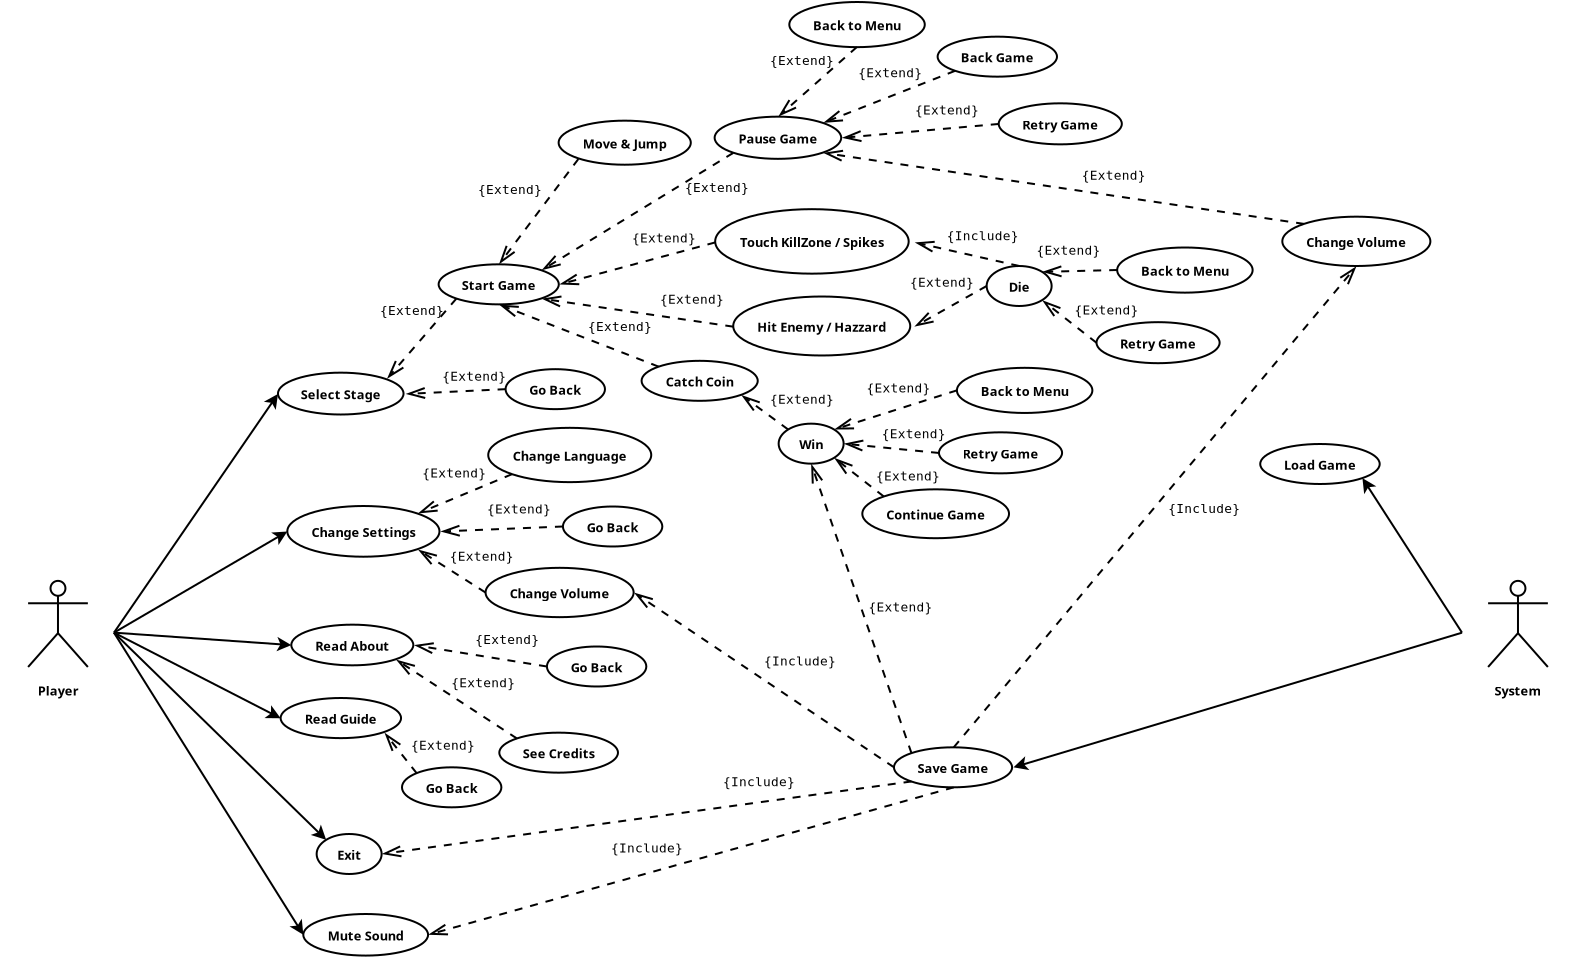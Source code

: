 <?xml version="1.0" encoding="UTF-8"?>
<dia:diagram xmlns:dia="http://www.lysator.liu.se/~alla/dia/">
  <dia:layer name="Fondo" visible="true" active="true">
    <dia:group>
      <dia:object type="UML - Actor" version="0" id="O0">
        <dia:attribute name="obj_pos">
          <dia:point val="7,24"/>
        </dia:attribute>
        <dia:attribute name="obj_bb">
          <dia:rectangle val="4.151,20.686;9.849,27.314"/>
        </dia:attribute>
        <dia:attribute name="meta">
          <dia:composite type="dict"/>
        </dia:attribute>
        <dia:attribute name="elem_corner">
          <dia:point val="4.201,20.736"/>
        </dia:attribute>
        <dia:attribute name="elem_width">
          <dia:real val="5.598"/>
        </dia:attribute>
        <dia:attribute name="elem_height">
          <dia:real val="6.527"/>
        </dia:attribute>
        <dia:attribute name="line_width">
          <dia:real val="0.1"/>
        </dia:attribute>
        <dia:attribute name="line_colour">
          <dia:color val="#000000"/>
        </dia:attribute>
        <dia:attribute name="fill_colour">
          <dia:color val="#ffffff"/>
        </dia:attribute>
        <dia:attribute name="text">
          <dia:composite type="text">
            <dia:attribute name="string">
              <dia:string>#Player#</dia:string>
            </dia:attribute>
            <dia:attribute name="font">
              <dia:font family="sans" style="80" name="Helvetica-Bold"/>
            </dia:attribute>
            <dia:attribute name="height">
              <dia:real val="0.8"/>
            </dia:attribute>
            <dia:attribute name="pos">
              <dia:point val="7,27.104"/>
            </dia:attribute>
            <dia:attribute name="color">
              <dia:color val="#000000"/>
            </dia:attribute>
            <dia:attribute name="alignment">
              <dia:enum val="1"/>
            </dia:attribute>
          </dia:composite>
        </dia:attribute>
      </dia:object>
      <dia:object type="UML - Usecase" version="0" id="O1">
        <dia:attribute name="obj_pos">
          <dia:point val="26.033,5.583"/>
        </dia:attribute>
        <dia:attribute name="obj_bb">
          <dia:rectangle val="25.983,5.533;32.116,7.644"/>
        </dia:attribute>
        <dia:attribute name="meta">
          <dia:composite type="dict"/>
        </dia:attribute>
        <dia:attribute name="elem_corner">
          <dia:point val="26.033,5.583"/>
        </dia:attribute>
        <dia:attribute name="elem_width">
          <dia:real val="6.033"/>
        </dia:attribute>
        <dia:attribute name="elem_height">
          <dia:real val="2.011"/>
        </dia:attribute>
        <dia:attribute name="line_width">
          <dia:real val="0.1"/>
        </dia:attribute>
        <dia:attribute name="line_colour">
          <dia:color val="#000000"/>
        </dia:attribute>
        <dia:attribute name="fill_colour">
          <dia:color val="#ffffff"/>
        </dia:attribute>
        <dia:attribute name="text_outside">
          <dia:boolean val="false"/>
        </dia:attribute>
        <dia:attribute name="collaboration">
          <dia:boolean val="false"/>
        </dia:attribute>
        <dia:attribute name="text">
          <dia:composite type="text">
            <dia:attribute name="string">
              <dia:string>#Start Game#</dia:string>
            </dia:attribute>
            <dia:attribute name="font">
              <dia:font family="sans" style="80" name="Helvetica-Bold"/>
            </dia:attribute>
            <dia:attribute name="height">
              <dia:real val="0.8"/>
            </dia:attribute>
            <dia:attribute name="pos">
              <dia:point val="29.05,6.829"/>
            </dia:attribute>
            <dia:attribute name="color">
              <dia:color val="#000000"/>
            </dia:attribute>
            <dia:attribute name="alignment">
              <dia:enum val="1"/>
            </dia:attribute>
          </dia:composite>
        </dia:attribute>
      </dia:object>
      <dia:object type="UML - Usecase" version="0" id="O2">
        <dia:attribute name="obj_pos">
          <dia:point val="18,11"/>
        </dia:attribute>
        <dia:attribute name="obj_bb">
          <dia:rectangle val="17.95,10.95;24.433,13.178"/>
        </dia:attribute>
        <dia:attribute name="meta">
          <dia:composite type="dict"/>
        </dia:attribute>
        <dia:attribute name="elem_corner">
          <dia:point val="18,11"/>
        </dia:attribute>
        <dia:attribute name="elem_width">
          <dia:real val="6.383"/>
        </dia:attribute>
        <dia:attribute name="elem_height">
          <dia:real val="2.127"/>
        </dia:attribute>
        <dia:attribute name="line_width">
          <dia:real val="0.1"/>
        </dia:attribute>
        <dia:attribute name="line_colour">
          <dia:color val="#000000"/>
        </dia:attribute>
        <dia:attribute name="fill_colour">
          <dia:color val="#ffffff"/>
        </dia:attribute>
        <dia:attribute name="text_outside">
          <dia:boolean val="false"/>
        </dia:attribute>
        <dia:attribute name="collaboration">
          <dia:boolean val="false"/>
        </dia:attribute>
        <dia:attribute name="text">
          <dia:composite type="text">
            <dia:attribute name="string">
              <dia:string>#Select Stage#</dia:string>
            </dia:attribute>
            <dia:attribute name="font">
              <dia:font family="sans" style="80" name="Helvetica-Bold"/>
            </dia:attribute>
            <dia:attribute name="height">
              <dia:real val="0.8"/>
            </dia:attribute>
            <dia:attribute name="pos">
              <dia:point val="21.191,12.304"/>
            </dia:attribute>
            <dia:attribute name="color">
              <dia:color val="#000000"/>
            </dia:attribute>
            <dia:attribute name="alignment">
              <dia:enum val="1"/>
            </dia:attribute>
          </dia:composite>
        </dia:attribute>
      </dia:object>
      <dia:object type="UML - Usecase" version="0" id="O3">
        <dia:attribute name="obj_pos">
          <dia:point val="18.467,17.667"/>
        </dia:attribute>
        <dia:attribute name="obj_bb">
          <dia:rectangle val="18.417,17.617;26.167,20.267"/>
        </dia:attribute>
        <dia:attribute name="meta">
          <dia:composite type="dict"/>
        </dia:attribute>
        <dia:attribute name="elem_corner">
          <dia:point val="18.467,17.667"/>
        </dia:attribute>
        <dia:attribute name="elem_width">
          <dia:real val="7.65"/>
        </dia:attribute>
        <dia:attribute name="elem_height">
          <dia:real val="2.55"/>
        </dia:attribute>
        <dia:attribute name="line_width">
          <dia:real val="0.1"/>
        </dia:attribute>
        <dia:attribute name="line_colour">
          <dia:color val="#000000"/>
        </dia:attribute>
        <dia:attribute name="fill_colour">
          <dia:color val="#ffffff"/>
        </dia:attribute>
        <dia:attribute name="text_outside">
          <dia:boolean val="false"/>
        </dia:attribute>
        <dia:attribute name="collaboration">
          <dia:boolean val="false"/>
        </dia:attribute>
        <dia:attribute name="text">
          <dia:composite type="text">
            <dia:attribute name="string">
              <dia:string>#Change Settings#</dia:string>
            </dia:attribute>
            <dia:attribute name="font">
              <dia:font family="sans" style="80" name="Helvetica-Bold"/>
            </dia:attribute>
            <dia:attribute name="height">
              <dia:real val="0.8"/>
            </dia:attribute>
            <dia:attribute name="pos">
              <dia:point val="22.292,19.182"/>
            </dia:attribute>
            <dia:attribute name="color">
              <dia:color val="#000000"/>
            </dia:attribute>
            <dia:attribute name="alignment">
              <dia:enum val="1"/>
            </dia:attribute>
          </dia:composite>
        </dia:attribute>
      </dia:object>
      <dia:object type="UML - Usecase" version="0" id="O4">
        <dia:attribute name="obj_pos">
          <dia:point val="19.933,34.067"/>
        </dia:attribute>
        <dia:attribute name="obj_bb">
          <dia:rectangle val="19.883,34.017;23.233,36.117"/>
        </dia:attribute>
        <dia:attribute name="meta">
          <dia:composite type="dict"/>
        </dia:attribute>
        <dia:attribute name="elem_corner">
          <dia:point val="19.933,34.067"/>
        </dia:attribute>
        <dia:attribute name="elem_width">
          <dia:real val="3.25"/>
        </dia:attribute>
        <dia:attribute name="elem_height">
          <dia:real val="2"/>
        </dia:attribute>
        <dia:attribute name="line_width">
          <dia:real val="0.1"/>
        </dia:attribute>
        <dia:attribute name="line_colour">
          <dia:color val="#000000"/>
        </dia:attribute>
        <dia:attribute name="fill_colour">
          <dia:color val="#ffffff"/>
        </dia:attribute>
        <dia:attribute name="text_outside">
          <dia:boolean val="false"/>
        </dia:attribute>
        <dia:attribute name="collaboration">
          <dia:boolean val="false"/>
        </dia:attribute>
        <dia:attribute name="text">
          <dia:composite type="text">
            <dia:attribute name="string">
              <dia:string>#Exit#</dia:string>
            </dia:attribute>
            <dia:attribute name="font">
              <dia:font family="sans" style="80" name="Helvetica-Bold"/>
            </dia:attribute>
            <dia:attribute name="height">
              <dia:real val="0.8"/>
            </dia:attribute>
            <dia:attribute name="pos">
              <dia:point val="21.558,35.307"/>
            </dia:attribute>
            <dia:attribute name="color">
              <dia:color val="#000000"/>
            </dia:attribute>
            <dia:attribute name="alignment">
              <dia:enum val="1"/>
            </dia:attribute>
          </dia:composite>
        </dia:attribute>
      </dia:object>
      <dia:object type="UML - Usecase" version="0" id="O5">
        <dia:attribute name="obj_pos">
          <dia:point val="18.133,27.267"/>
        </dia:attribute>
        <dia:attribute name="obj_bb">
          <dia:rectangle val="18.083,27.217;24.263,29.343"/>
        </dia:attribute>
        <dia:attribute name="meta">
          <dia:composite type="dict"/>
        </dia:attribute>
        <dia:attribute name="elem_corner">
          <dia:point val="18.133,27.267"/>
        </dia:attribute>
        <dia:attribute name="elem_width">
          <dia:real val="6.08"/>
        </dia:attribute>
        <dia:attribute name="elem_height">
          <dia:real val="2.027"/>
        </dia:attribute>
        <dia:attribute name="line_width">
          <dia:real val="0.1"/>
        </dia:attribute>
        <dia:attribute name="line_colour">
          <dia:color val="#000000"/>
        </dia:attribute>
        <dia:attribute name="fill_colour">
          <dia:color val="#ffffff"/>
        </dia:attribute>
        <dia:attribute name="text_outside">
          <dia:boolean val="false"/>
        </dia:attribute>
        <dia:attribute name="collaboration">
          <dia:boolean val="false"/>
        </dia:attribute>
        <dia:attribute name="text">
          <dia:composite type="text">
            <dia:attribute name="string">
              <dia:string>#Read Guide#</dia:string>
            </dia:attribute>
            <dia:attribute name="font">
              <dia:font family="sans" style="80" name="Helvetica-Bold"/>
            </dia:attribute>
            <dia:attribute name="height">
              <dia:real val="0.8"/>
            </dia:attribute>
            <dia:attribute name="pos">
              <dia:point val="21.173,28.52"/>
            </dia:attribute>
            <dia:attribute name="color">
              <dia:color val="#000000"/>
            </dia:attribute>
            <dia:attribute name="alignment">
              <dia:enum val="1"/>
            </dia:attribute>
          </dia:composite>
        </dia:attribute>
      </dia:object>
      <dia:object type="UML - Usecase" version="0" id="O6">
        <dia:attribute name="obj_pos">
          <dia:point val="18.667,23.6"/>
        </dia:attribute>
        <dia:attribute name="obj_bb">
          <dia:rectangle val="18.617,23.55;24.847,25.693"/>
        </dia:attribute>
        <dia:attribute name="meta">
          <dia:composite type="dict"/>
        </dia:attribute>
        <dia:attribute name="elem_corner">
          <dia:point val="18.667,23.6"/>
        </dia:attribute>
        <dia:attribute name="elem_width">
          <dia:real val="6.13"/>
        </dia:attribute>
        <dia:attribute name="elem_height">
          <dia:real val="2.043"/>
        </dia:attribute>
        <dia:attribute name="line_width">
          <dia:real val="0.1"/>
        </dia:attribute>
        <dia:attribute name="line_colour">
          <dia:color val="#000000"/>
        </dia:attribute>
        <dia:attribute name="fill_colour">
          <dia:color val="#ffffff"/>
        </dia:attribute>
        <dia:attribute name="text_outside">
          <dia:boolean val="false"/>
        </dia:attribute>
        <dia:attribute name="collaboration">
          <dia:boolean val="false"/>
        </dia:attribute>
        <dia:attribute name="text">
          <dia:composite type="text">
            <dia:attribute name="string">
              <dia:string>#Read About#</dia:string>
            </dia:attribute>
            <dia:attribute name="font">
              <dia:font family="sans" style="80" name="Helvetica-Bold"/>
            </dia:attribute>
            <dia:attribute name="height">
              <dia:real val="0.8"/>
            </dia:attribute>
            <dia:attribute name="pos">
              <dia:point val="21.732,24.862"/>
            </dia:attribute>
            <dia:attribute name="color">
              <dia:color val="#000000"/>
            </dia:attribute>
            <dia:attribute name="alignment">
              <dia:enum val="1"/>
            </dia:attribute>
          </dia:composite>
        </dia:attribute>
      </dia:object>
      <dia:object type="UML - Usecase" version="0" id="O7">
        <dia:attribute name="obj_pos">
          <dia:point val="53.433,5.667"/>
        </dia:attribute>
        <dia:attribute name="obj_bb">
          <dia:rectangle val="53.383,5.617;56.733,7.717"/>
        </dia:attribute>
        <dia:attribute name="meta">
          <dia:composite type="dict"/>
        </dia:attribute>
        <dia:attribute name="elem_corner">
          <dia:point val="53.433,5.667"/>
        </dia:attribute>
        <dia:attribute name="elem_width">
          <dia:real val="3.25"/>
        </dia:attribute>
        <dia:attribute name="elem_height">
          <dia:real val="2"/>
        </dia:attribute>
        <dia:attribute name="line_width">
          <dia:real val="0.1"/>
        </dia:attribute>
        <dia:attribute name="line_colour">
          <dia:color val="#000000"/>
        </dia:attribute>
        <dia:attribute name="fill_colour">
          <dia:color val="#ffffff"/>
        </dia:attribute>
        <dia:attribute name="text_outside">
          <dia:boolean val="false"/>
        </dia:attribute>
        <dia:attribute name="collaboration">
          <dia:boolean val="false"/>
        </dia:attribute>
        <dia:attribute name="text">
          <dia:composite type="text">
            <dia:attribute name="string">
              <dia:string>#Die#</dia:string>
            </dia:attribute>
            <dia:attribute name="font">
              <dia:font family="sans" style="80" name="Helvetica-Bold"/>
            </dia:attribute>
            <dia:attribute name="height">
              <dia:real val="0.8"/>
            </dia:attribute>
            <dia:attribute name="pos">
              <dia:point val="55.058,6.907"/>
            </dia:attribute>
            <dia:attribute name="color">
              <dia:color val="#000000"/>
            </dia:attribute>
            <dia:attribute name="alignment">
              <dia:enum val="1"/>
            </dia:attribute>
          </dia:composite>
        </dia:attribute>
      </dia:object>
      <dia:object type="UML - Usecase" version="0" id="O8">
        <dia:attribute name="obj_pos">
          <dia:point val="43.033,13.55"/>
        </dia:attribute>
        <dia:attribute name="obj_bb">
          <dia:rectangle val="42.983,13.5;46.333,15.6"/>
        </dia:attribute>
        <dia:attribute name="meta">
          <dia:composite type="dict"/>
        </dia:attribute>
        <dia:attribute name="elem_corner">
          <dia:point val="43.033,13.55"/>
        </dia:attribute>
        <dia:attribute name="elem_width">
          <dia:real val="3.25"/>
        </dia:attribute>
        <dia:attribute name="elem_height">
          <dia:real val="2"/>
        </dia:attribute>
        <dia:attribute name="line_width">
          <dia:real val="0.1"/>
        </dia:attribute>
        <dia:attribute name="line_colour">
          <dia:color val="#000000"/>
        </dia:attribute>
        <dia:attribute name="fill_colour">
          <dia:color val="#ffffff"/>
        </dia:attribute>
        <dia:attribute name="text_outside">
          <dia:boolean val="false"/>
        </dia:attribute>
        <dia:attribute name="collaboration">
          <dia:boolean val="false"/>
        </dia:attribute>
        <dia:attribute name="text">
          <dia:composite type="text">
            <dia:attribute name="string">
              <dia:string>#Win#</dia:string>
            </dia:attribute>
            <dia:attribute name="font">
              <dia:font family="sans" style="80" name="Helvetica-Bold"/>
            </dia:attribute>
            <dia:attribute name="height">
              <dia:real val="0.8"/>
            </dia:attribute>
            <dia:attribute name="pos">
              <dia:point val="44.658,14.79"/>
            </dia:attribute>
            <dia:attribute name="color">
              <dia:color val="#000000"/>
            </dia:attribute>
            <dia:attribute name="alignment">
              <dia:enum val="1"/>
            </dia:attribute>
          </dia:composite>
        </dia:attribute>
      </dia:object>
      <dia:object type="Standard - Line" version="0" id="O9">
        <dia:attribute name="obj_pos">
          <dia:point val="9.799,24"/>
        </dia:attribute>
        <dia:attribute name="obj_bb">
          <dia:rectangle val="9.729,11.972;18.07,24.07"/>
        </dia:attribute>
        <dia:attribute name="conn_endpoints">
          <dia:point val="9.799,24"/>
          <dia:point val="18,12.064"/>
        </dia:attribute>
        <dia:attribute name="numcp">
          <dia:int val="1"/>
        </dia:attribute>
        <dia:attribute name="end_arrow">
          <dia:enum val="22"/>
        </dia:attribute>
        <dia:attribute name="end_arrow_length">
          <dia:real val="0.5"/>
        </dia:attribute>
        <dia:attribute name="end_arrow_width">
          <dia:real val="0.5"/>
        </dia:attribute>
        <dia:connections>
          <dia:connection handle="0" to="O0" connection="4"/>
          <dia:connection handle="1" to="O2" connection="3"/>
        </dia:connections>
      </dia:object>
      <dia:object type="Standard - Line" version="0" id="O10">
        <dia:attribute name="obj_pos">
          <dia:point val="9.799,24"/>
        </dia:attribute>
        <dia:attribute name="obj_bb">
          <dia:rectangle val="9.73,18.872;18.563,24.068"/>
        </dia:attribute>
        <dia:attribute name="conn_endpoints">
          <dia:point val="9.799,24"/>
          <dia:point val="18.467,18.942"/>
        </dia:attribute>
        <dia:attribute name="numcp">
          <dia:int val="1"/>
        </dia:attribute>
        <dia:attribute name="end_arrow">
          <dia:enum val="22"/>
        </dia:attribute>
        <dia:attribute name="end_arrow_length">
          <dia:real val="0.5"/>
        </dia:attribute>
        <dia:attribute name="end_arrow_width">
          <dia:real val="0.5"/>
        </dia:attribute>
        <dia:connections>
          <dia:connection handle="0" to="O0" connection="4"/>
          <dia:connection handle="1" to="O3" connection="3"/>
        </dia:connections>
      </dia:object>
      <dia:object type="Standard - Line" version="0" id="O11">
        <dia:attribute name="obj_pos">
          <dia:point val="9.799,24"/>
        </dia:attribute>
        <dia:attribute name="obj_bb">
          <dia:rectangle val="9.745,23.947;18.778,24.94"/>
        </dia:attribute>
        <dia:attribute name="conn_endpoints">
          <dia:point val="9.799,24"/>
          <dia:point val="18.667,24.622"/>
        </dia:attribute>
        <dia:attribute name="numcp">
          <dia:int val="1"/>
        </dia:attribute>
        <dia:attribute name="end_arrow">
          <dia:enum val="22"/>
        </dia:attribute>
        <dia:attribute name="end_arrow_length">
          <dia:real val="0.5"/>
        </dia:attribute>
        <dia:attribute name="end_arrow_width">
          <dia:real val="0.5"/>
        </dia:attribute>
        <dia:connections>
          <dia:connection handle="0" to="O0" connection="4"/>
          <dia:connection handle="1" to="O6" connection="3"/>
        </dia:connections>
      </dia:object>
      <dia:object type="Standard - Line" version="0" id="O12">
        <dia:attribute name="obj_pos">
          <dia:point val="9.799,24"/>
        </dia:attribute>
        <dia:attribute name="obj_bb">
          <dia:rectangle val="9.731,23.933;18.233,28.35"/>
        </dia:attribute>
        <dia:attribute name="conn_endpoints">
          <dia:point val="9.799,24"/>
          <dia:point val="18.133,28.28"/>
        </dia:attribute>
        <dia:attribute name="numcp">
          <dia:int val="1"/>
        </dia:attribute>
        <dia:attribute name="end_arrow">
          <dia:enum val="22"/>
        </dia:attribute>
        <dia:attribute name="end_arrow_length">
          <dia:real val="0.5"/>
        </dia:attribute>
        <dia:attribute name="end_arrow_width">
          <dia:real val="0.5"/>
        </dia:attribute>
        <dia:connections>
          <dia:connection handle="0" to="O0" connection="4"/>
          <dia:connection handle="1" to="O5" connection="3"/>
        </dia:connections>
      </dia:object>
      <dia:object type="Standard - Line" version="0" id="O13">
        <dia:attribute name="obj_pos">
          <dia:point val="9.799,24"/>
        </dia:attribute>
        <dia:attribute name="obj_bb">
          <dia:rectangle val="9.728,23.929;20.489,34.438"/>
        </dia:attribute>
        <dia:attribute name="conn_endpoints">
          <dia:point val="9.799,24"/>
          <dia:point val="20.409,34.36"/>
        </dia:attribute>
        <dia:attribute name="numcp">
          <dia:int val="1"/>
        </dia:attribute>
        <dia:attribute name="end_arrow">
          <dia:enum val="22"/>
        </dia:attribute>
        <dia:attribute name="end_arrow_length">
          <dia:real val="0.5"/>
        </dia:attribute>
        <dia:attribute name="end_arrow_width">
          <dia:real val="0.5"/>
        </dia:attribute>
        <dia:connections>
          <dia:connection handle="0" to="O0" connection="4"/>
          <dia:connection handle="1" to="O4" connection="0"/>
        </dia:connections>
      </dia:object>
      <dia:object type="UML - Usecase" version="0" id="O14">
        <dia:attribute name="obj_pos">
          <dia:point val="19.267,38.067"/>
        </dia:attribute>
        <dia:attribute name="obj_bb">
          <dia:rectangle val="19.217,38.017;25.554,40.196"/>
        </dia:attribute>
        <dia:attribute name="meta">
          <dia:composite type="dict"/>
        </dia:attribute>
        <dia:attribute name="elem_corner">
          <dia:point val="19.267,38.067"/>
        </dia:attribute>
        <dia:attribute name="elem_width">
          <dia:real val="6.238"/>
        </dia:attribute>
        <dia:attribute name="elem_height">
          <dia:real val="2.079"/>
        </dia:attribute>
        <dia:attribute name="line_width">
          <dia:real val="0.1"/>
        </dia:attribute>
        <dia:attribute name="line_colour">
          <dia:color val="#000000"/>
        </dia:attribute>
        <dia:attribute name="fill_colour">
          <dia:color val="#ffffff"/>
        </dia:attribute>
        <dia:attribute name="text_outside">
          <dia:boolean val="false"/>
        </dia:attribute>
        <dia:attribute name="collaboration">
          <dia:boolean val="false"/>
        </dia:attribute>
        <dia:attribute name="text">
          <dia:composite type="text">
            <dia:attribute name="string">
              <dia:string>#Mute Sound#</dia:string>
            </dia:attribute>
            <dia:attribute name="font">
              <dia:font family="sans" style="80" name="Helvetica-Bold"/>
            </dia:attribute>
            <dia:attribute name="height">
              <dia:real val="0.8"/>
            </dia:attribute>
            <dia:attribute name="pos">
              <dia:point val="22.385,39.346"/>
            </dia:attribute>
            <dia:attribute name="color">
              <dia:color val="#000000"/>
            </dia:attribute>
            <dia:attribute name="alignment">
              <dia:enum val="1"/>
            </dia:attribute>
          </dia:composite>
        </dia:attribute>
      </dia:object>
      <dia:object type="UML - Usecase" version="0" id="O15">
        <dia:attribute name="obj_pos">
          <dia:point val="24.2,30.733"/>
        </dia:attribute>
        <dia:attribute name="obj_bb">
          <dia:rectangle val="24.15,30.683;29.255,32.783"/>
        </dia:attribute>
        <dia:attribute name="meta">
          <dia:composite type="dict"/>
        </dia:attribute>
        <dia:attribute name="elem_corner">
          <dia:point val="24.2,30.733"/>
        </dia:attribute>
        <dia:attribute name="elem_width">
          <dia:real val="5.005"/>
        </dia:attribute>
        <dia:attribute name="elem_height">
          <dia:real val="2"/>
        </dia:attribute>
        <dia:attribute name="line_width">
          <dia:real val="0.1"/>
        </dia:attribute>
        <dia:attribute name="line_colour">
          <dia:color val="#000000"/>
        </dia:attribute>
        <dia:attribute name="fill_colour">
          <dia:color val="#ffffff"/>
        </dia:attribute>
        <dia:attribute name="text_outside">
          <dia:boolean val="false"/>
        </dia:attribute>
        <dia:attribute name="collaboration">
          <dia:boolean val="false"/>
        </dia:attribute>
        <dia:attribute name="text">
          <dia:composite type="text">
            <dia:attribute name="string">
              <dia:string>#Go Back#</dia:string>
            </dia:attribute>
            <dia:attribute name="font">
              <dia:font family="sans" style="80" name="Helvetica-Bold"/>
            </dia:attribute>
            <dia:attribute name="height">
              <dia:real val="0.8"/>
            </dia:attribute>
            <dia:attribute name="pos">
              <dia:point val="26.703,31.973"/>
            </dia:attribute>
            <dia:attribute name="color">
              <dia:color val="#000000"/>
            </dia:attribute>
            <dia:attribute name="alignment">
              <dia:enum val="1"/>
            </dia:attribute>
          </dia:composite>
        </dia:attribute>
      </dia:object>
      <dia:object type="UML - Usecase" version="0" id="O16">
        <dia:attribute name="obj_pos">
          <dia:point val="29.067,29"/>
        </dia:attribute>
        <dia:attribute name="obj_bb">
          <dia:rectangle val="29.017,28.95;35.144,31.059"/>
        </dia:attribute>
        <dia:attribute name="meta">
          <dia:composite type="dict"/>
        </dia:attribute>
        <dia:attribute name="elem_corner">
          <dia:point val="29.067,29"/>
        </dia:attribute>
        <dia:attribute name="elem_width">
          <dia:real val="6.027"/>
        </dia:attribute>
        <dia:attribute name="elem_height">
          <dia:real val="2.009"/>
        </dia:attribute>
        <dia:attribute name="line_width">
          <dia:real val="0.1"/>
        </dia:attribute>
        <dia:attribute name="line_colour">
          <dia:color val="#000000"/>
        </dia:attribute>
        <dia:attribute name="fill_colour">
          <dia:color val="#ffffff"/>
        </dia:attribute>
        <dia:attribute name="text_outside">
          <dia:boolean val="false"/>
        </dia:attribute>
        <dia:attribute name="collaboration">
          <dia:boolean val="false"/>
        </dia:attribute>
        <dia:attribute name="text">
          <dia:composite type="text">
            <dia:attribute name="string">
              <dia:string>#See Credits#</dia:string>
            </dia:attribute>
            <dia:attribute name="font">
              <dia:font family="sans" style="80" name="Helvetica-Bold"/>
            </dia:attribute>
            <dia:attribute name="height">
              <dia:real val="0.8"/>
            </dia:attribute>
            <dia:attribute name="pos">
              <dia:point val="32.08,30.245"/>
            </dia:attribute>
            <dia:attribute name="color">
              <dia:color val="#000000"/>
            </dia:attribute>
            <dia:attribute name="alignment">
              <dia:enum val="1"/>
            </dia:attribute>
          </dia:composite>
        </dia:attribute>
      </dia:object>
      <dia:object type="UML - Constraint" version="0" id="O17">
        <dia:attribute name="obj_pos">
          <dia:point val="29.949,29.294"/>
        </dia:attribute>
        <dia:attribute name="obj_bb">
          <dia:rectangle val="23.638,24.982;30.019,29.363"/>
        </dia:attribute>
        <dia:attribute name="meta">
          <dia:composite type="dict"/>
        </dia:attribute>
        <dia:attribute name="conn_endpoints">
          <dia:point val="29.949,29.294"/>
          <dia:point val="23.899,25.344"/>
        </dia:attribute>
        <dia:attribute name="constraint">
          <dia:string>#Extend#</dia:string>
        </dia:attribute>
        <dia:attribute name="text_pos">
          <dia:point val="26.664,26.733"/>
        </dia:attribute>
        <dia:attribute name="text_colour">
          <dia:color val="#000000"/>
        </dia:attribute>
        <dia:attribute name="line_colour">
          <dia:color val="#000000"/>
        </dia:attribute>
        <dia:connections>
          <dia:connection handle="0" to="O16" connection="0"/>
          <dia:connection handle="1" to="O6" connection="7"/>
        </dia:connections>
      </dia:object>
      <dia:object type="UML - Usecase" version="0" id="O18">
        <dia:attribute name="obj_pos">
          <dia:point val="39.833,-1.8"/>
        </dia:attribute>
        <dia:attribute name="obj_bb">
          <dia:rectangle val="39.783,-1.85;46.243,0.37"/>
        </dia:attribute>
        <dia:attribute name="meta">
          <dia:composite type="dict"/>
        </dia:attribute>
        <dia:attribute name="elem_corner">
          <dia:point val="39.833,-1.8"/>
        </dia:attribute>
        <dia:attribute name="elem_width">
          <dia:real val="6.36"/>
        </dia:attribute>
        <dia:attribute name="elem_height">
          <dia:real val="2.12"/>
        </dia:attribute>
        <dia:attribute name="line_width">
          <dia:real val="0.1"/>
        </dia:attribute>
        <dia:attribute name="line_colour">
          <dia:color val="#000000"/>
        </dia:attribute>
        <dia:attribute name="fill_colour">
          <dia:color val="#ffffff"/>
        </dia:attribute>
        <dia:attribute name="text_outside">
          <dia:boolean val="false"/>
        </dia:attribute>
        <dia:attribute name="collaboration">
          <dia:boolean val="false"/>
        </dia:attribute>
        <dia:attribute name="text">
          <dia:composite type="text">
            <dia:attribute name="string">
              <dia:string>#Pause Game#</dia:string>
            </dia:attribute>
            <dia:attribute name="font">
              <dia:font family="sans" style="80" name="Helvetica-Bold"/>
            </dia:attribute>
            <dia:attribute name="height">
              <dia:real val="0.8"/>
            </dia:attribute>
            <dia:attribute name="pos">
              <dia:point val="43.013,-0.5"/>
            </dia:attribute>
            <dia:attribute name="color">
              <dia:color val="#000000"/>
            </dia:attribute>
            <dia:attribute name="alignment">
              <dia:enum val="1"/>
            </dia:attribute>
          </dia:composite>
        </dia:attribute>
      </dia:object>
      <dia:object type="UML - Usecase" version="0" id="O19">
        <dia:attribute name="obj_pos">
          <dia:point val="43.567,-7.533"/>
        </dia:attribute>
        <dia:attribute name="obj_bb">
          <dia:rectangle val="43.517,-7.583;50.369,-5.232"/>
        </dia:attribute>
        <dia:attribute name="meta">
          <dia:composite type="dict"/>
        </dia:attribute>
        <dia:attribute name="elem_corner">
          <dia:point val="43.567,-7.533"/>
        </dia:attribute>
        <dia:attribute name="elem_width">
          <dia:real val="6.753"/>
        </dia:attribute>
        <dia:attribute name="elem_height">
          <dia:real val="2.251"/>
        </dia:attribute>
        <dia:attribute name="line_width">
          <dia:real val="0.1"/>
        </dia:attribute>
        <dia:attribute name="line_colour">
          <dia:color val="#000000"/>
        </dia:attribute>
        <dia:attribute name="fill_colour">
          <dia:color val="#ffffff"/>
        </dia:attribute>
        <dia:attribute name="text_outside">
          <dia:boolean val="false"/>
        </dia:attribute>
        <dia:attribute name="collaboration">
          <dia:boolean val="false"/>
        </dia:attribute>
        <dia:attribute name="text">
          <dia:composite type="text">
            <dia:attribute name="string">
              <dia:string>#Back to Menu#</dia:string>
            </dia:attribute>
            <dia:attribute name="font">
              <dia:font family="sans" style="80" name="Helvetica-Bold"/>
            </dia:attribute>
            <dia:attribute name="height">
              <dia:real val="0.8"/>
            </dia:attribute>
            <dia:attribute name="pos">
              <dia:point val="46.943,-6.168"/>
            </dia:attribute>
            <dia:attribute name="color">
              <dia:color val="#000000"/>
            </dia:attribute>
            <dia:attribute name="alignment">
              <dia:enum val="1"/>
            </dia:attribute>
          </dia:composite>
        </dia:attribute>
      </dia:object>
      <dia:object type="UML - Usecase" version="0" id="O20">
        <dia:attribute name="obj_pos">
          <dia:point val="51.05,13.983"/>
        </dia:attribute>
        <dia:attribute name="obj_bb">
          <dia:rectangle val="51,13.933;57.292,16.098"/>
        </dia:attribute>
        <dia:attribute name="meta">
          <dia:composite type="dict"/>
        </dia:attribute>
        <dia:attribute name="elem_corner">
          <dia:point val="51.05,13.983"/>
        </dia:attribute>
        <dia:attribute name="elem_width">
          <dia:real val="6.192"/>
        </dia:attribute>
        <dia:attribute name="elem_height">
          <dia:real val="2.064"/>
        </dia:attribute>
        <dia:attribute name="line_width">
          <dia:real val="0.1"/>
        </dia:attribute>
        <dia:attribute name="line_colour">
          <dia:color val="#000000"/>
        </dia:attribute>
        <dia:attribute name="fill_colour">
          <dia:color val="#ffffff"/>
        </dia:attribute>
        <dia:attribute name="text_outside">
          <dia:boolean val="false"/>
        </dia:attribute>
        <dia:attribute name="collaboration">
          <dia:boolean val="false"/>
        </dia:attribute>
        <dia:attribute name="text">
          <dia:composite type="text">
            <dia:attribute name="string">
              <dia:string>#Retry Game#</dia:string>
            </dia:attribute>
            <dia:attribute name="font">
              <dia:font family="sans" style="80" name="Helvetica-Bold"/>
            </dia:attribute>
            <dia:attribute name="height">
              <dia:real val="0.8"/>
            </dia:attribute>
            <dia:attribute name="pos">
              <dia:point val="54.146,15.255"/>
            </dia:attribute>
            <dia:attribute name="color">
              <dia:color val="#000000"/>
            </dia:attribute>
            <dia:attribute name="alignment">
              <dia:enum val="1"/>
            </dia:attribute>
          </dia:composite>
        </dia:attribute>
      </dia:object>
      <dia:object type="UML - Usecase" version="0" id="O21">
        <dia:attribute name="obj_pos">
          <dia:point val="47.217,16.833"/>
        </dia:attribute>
        <dia:attribute name="obj_bb">
          <dia:rectangle val="47.167,16.783;54.594,19.326"/>
        </dia:attribute>
        <dia:attribute name="meta">
          <dia:composite type="dict"/>
        </dia:attribute>
        <dia:attribute name="elem_corner">
          <dia:point val="47.217,16.833"/>
        </dia:attribute>
        <dia:attribute name="elem_width">
          <dia:real val="7.328"/>
        </dia:attribute>
        <dia:attribute name="elem_height">
          <dia:real val="2.443"/>
        </dia:attribute>
        <dia:attribute name="line_width">
          <dia:real val="0.1"/>
        </dia:attribute>
        <dia:attribute name="line_colour">
          <dia:color val="#000000"/>
        </dia:attribute>
        <dia:attribute name="fill_colour">
          <dia:color val="#ffffff"/>
        </dia:attribute>
        <dia:attribute name="text_outside">
          <dia:boolean val="false"/>
        </dia:attribute>
        <dia:attribute name="collaboration">
          <dia:boolean val="false"/>
        </dia:attribute>
        <dia:attribute name="text">
          <dia:composite type="text">
            <dia:attribute name="string">
              <dia:string>#Continue Game#</dia:string>
            </dia:attribute>
            <dia:attribute name="font">
              <dia:font family="sans" style="80" name="Helvetica-Bold"/>
            </dia:attribute>
            <dia:attribute name="height">
              <dia:real val="0.8"/>
            </dia:attribute>
            <dia:attribute name="pos">
              <dia:point val="50.88,18.295"/>
            </dia:attribute>
            <dia:attribute name="color">
              <dia:color val="#000000"/>
            </dia:attribute>
            <dia:attribute name="alignment">
              <dia:enum val="1"/>
            </dia:attribute>
          </dia:composite>
        </dia:attribute>
      </dia:object>
      <dia:object type="UML - Usecase" version="0" id="O22">
        <dia:attribute name="obj_pos">
          <dia:point val="68.217,3.2"/>
        </dia:attribute>
        <dia:attribute name="obj_bb">
          <dia:rectangle val="68.167,3.15;75.687,5.723"/>
        </dia:attribute>
        <dia:attribute name="meta">
          <dia:composite type="dict"/>
        </dia:attribute>
        <dia:attribute name="elem_corner">
          <dia:point val="68.217,3.2"/>
        </dia:attribute>
        <dia:attribute name="elem_width">
          <dia:real val="7.42"/>
        </dia:attribute>
        <dia:attribute name="elem_height">
          <dia:real val="2.473"/>
        </dia:attribute>
        <dia:attribute name="line_width">
          <dia:real val="0.1"/>
        </dia:attribute>
        <dia:attribute name="line_colour">
          <dia:color val="#000000"/>
        </dia:attribute>
        <dia:attribute name="fill_colour">
          <dia:color val="#ffffff"/>
        </dia:attribute>
        <dia:attribute name="text_outside">
          <dia:boolean val="false"/>
        </dia:attribute>
        <dia:attribute name="collaboration">
          <dia:boolean val="false"/>
        </dia:attribute>
        <dia:attribute name="text">
          <dia:composite type="text">
            <dia:attribute name="string">
              <dia:string>#Change Volume#</dia:string>
            </dia:attribute>
            <dia:attribute name="font">
              <dia:font family="sans" style="80" name="Helvetica-Bold"/>
            </dia:attribute>
            <dia:attribute name="height">
              <dia:real val="0.8"/>
            </dia:attribute>
            <dia:attribute name="pos">
              <dia:point val="71.927,4.677"/>
            </dia:attribute>
            <dia:attribute name="color">
              <dia:color val="#000000"/>
            </dia:attribute>
            <dia:attribute name="alignment">
              <dia:enum val="1"/>
            </dia:attribute>
          </dia:composite>
        </dia:attribute>
      </dia:object>
      <dia:object type="UML - Usecase" version="0" id="O23">
        <dia:attribute name="obj_pos">
          <dia:point val="32.033,-1.6"/>
        </dia:attribute>
        <dia:attribute name="obj_bb">
          <dia:rectangle val="31.983,-1.65;38.818,0.695"/>
        </dia:attribute>
        <dia:attribute name="meta">
          <dia:composite type="dict"/>
        </dia:attribute>
        <dia:attribute name="elem_corner">
          <dia:point val="32.033,-1.6"/>
        </dia:attribute>
        <dia:attribute name="elem_width">
          <dia:real val="6.735"/>
        </dia:attribute>
        <dia:attribute name="elem_height">
          <dia:real val="2.245"/>
        </dia:attribute>
        <dia:attribute name="line_width">
          <dia:real val="0.1"/>
        </dia:attribute>
        <dia:attribute name="line_colour">
          <dia:color val="#000000"/>
        </dia:attribute>
        <dia:attribute name="fill_colour">
          <dia:color val="#ffffff"/>
        </dia:attribute>
        <dia:attribute name="text_outside">
          <dia:boolean val="false"/>
        </dia:attribute>
        <dia:attribute name="collaboration">
          <dia:boolean val="false"/>
        </dia:attribute>
        <dia:attribute name="text">
          <dia:composite type="text">
            <dia:attribute name="string">
              <dia:string>#Move &amp; Jump#</dia:string>
            </dia:attribute>
            <dia:attribute name="font">
              <dia:font family="sans" style="80" name="Helvetica-Bold"/>
            </dia:attribute>
            <dia:attribute name="height">
              <dia:real val="0.8"/>
            </dia:attribute>
            <dia:attribute name="pos">
              <dia:point val="35.401,-0.237"/>
            </dia:attribute>
            <dia:attribute name="color">
              <dia:color val="#000000"/>
            </dia:attribute>
            <dia:attribute name="alignment">
              <dia:enum val="1"/>
            </dia:attribute>
          </dia:composite>
        </dia:attribute>
      </dia:object>
      <dia:object type="UML - Constraint" version="0" id="O24">
        <dia:attribute name="obj_pos">
          <dia:point val="46.943,-5.282"/>
        </dia:attribute>
        <dia:attribute name="obj_bb">
          <dia:rectangle val="42.6,-5.353;47.014,-1.467"/>
        </dia:attribute>
        <dia:attribute name="meta">
          <dia:composite type="dict"/>
        </dia:attribute>
        <dia:attribute name="conn_endpoints">
          <dia:point val="46.943,-5.282"/>
          <dia:point val="43.013,-1.8"/>
        </dia:attribute>
        <dia:attribute name="constraint">
          <dia:string>#Extend#</dia:string>
        </dia:attribute>
        <dia:attribute name="text_pos">
          <dia:point val="42.6,-4.383"/>
        </dia:attribute>
        <dia:attribute name="text_colour">
          <dia:color val="#000000"/>
        </dia:attribute>
        <dia:attribute name="line_colour">
          <dia:color val="#000000"/>
        </dia:attribute>
        <dia:connections>
          <dia:connection handle="0" to="O19" connection="6"/>
          <dia:connection handle="1" to="O18" connection="1"/>
        </dia:connections>
      </dia:object>
      <dia:object type="UML - Constraint" version="0" id="O25">
        <dia:attribute name="obj_pos">
          <dia:point val="33.02,0.316"/>
        </dia:attribute>
        <dia:attribute name="obj_bb">
          <dia:rectangle val="28.0,0.246;33.09,5.864"/>
        </dia:attribute>
        <dia:attribute name="meta">
          <dia:composite type="dict"/>
        </dia:attribute>
        <dia:attribute name="conn_endpoints">
          <dia:point val="33.02,0.316"/>
          <dia:point val="29.05,5.583"/>
        </dia:attribute>
        <dia:attribute name="constraint">
          <dia:string>#Extend#</dia:string>
        </dia:attribute>
        <dia:attribute name="text_pos">
          <dia:point val="28.0,2.068"/>
        </dia:attribute>
        <dia:attribute name="text_colour">
          <dia:color val="#000000"/>
        </dia:attribute>
        <dia:attribute name="line_colour">
          <dia:color val="#000000"/>
        </dia:attribute>
        <dia:connections>
          <dia:connection handle="0" to="O23" connection="5"/>
          <dia:connection handle="1" to="O1" connection="1"/>
        </dia:connections>
      </dia:object>
      <dia:object type="UML - Constraint" version="0" id="O26">
        <dia:attribute name="obj_pos">
          <dia:point val="40.765,0.01"/>
        </dia:attribute>
        <dia:attribute name="obj_bb">
          <dia:rectangle val="30.931,-0.059;41.43,6.245"/>
        </dia:attribute>
        <dia:attribute name="meta">
          <dia:composite type="dict"/>
        </dia:attribute>
        <dia:attribute name="conn_endpoints">
          <dia:point val="40.765,0.01"/>
          <dia:point val="31.182,5.878"/>
        </dia:attribute>
        <dia:attribute name="constraint">
          <dia:string>#Extend#</dia:string>
        </dia:attribute>
        <dia:attribute name="text_pos">
          <dia:point val="38.35,1.967"/>
        </dia:attribute>
        <dia:attribute name="text_colour">
          <dia:color val="#000000"/>
        </dia:attribute>
        <dia:attribute name="line_colour">
          <dia:color val="#000000"/>
        </dia:attribute>
        <dia:connections>
          <dia:connection handle="0" to="O18" connection="5"/>
          <dia:connection handle="1" to="O1" connection="2"/>
        </dia:connections>
      </dia:object>
      <dia:object type="UML - Constraint" version="0" id="O27">
        <dia:attribute name="obj_pos">
          <dia:point val="37.035,10.701"/>
        </dia:attribute>
        <dia:attribute name="obj_bb">
          <dia:rectangle val="28.858,7.203;37.099,10.766"/>
        </dia:attribute>
        <dia:attribute name="meta">
          <dia:composite type="dict"/>
        </dia:attribute>
        <dia:attribute name="conn_endpoints">
          <dia:point val="37.035,10.701"/>
          <dia:point val="29.05,7.594"/>
        </dia:attribute>
        <dia:attribute name="constraint">
          <dia:string>#Extend#</dia:string>
        </dia:attribute>
        <dia:attribute name="text_pos">
          <dia:point val="33.5,8.914"/>
        </dia:attribute>
        <dia:attribute name="text_colour">
          <dia:color val="#000000"/>
        </dia:attribute>
        <dia:attribute name="line_colour">
          <dia:color val="#000000"/>
        </dia:attribute>
        <dia:connections>
          <dia:connection handle="0" to="O49" connection="0"/>
          <dia:connection handle="1" to="O1" connection="6"/>
        </dia:connections>
      </dia:object>
      <dia:object type="UML - Constraint" version="0" id="O28">
        <dia:attribute name="obj_pos">
          <dia:point val="40.763,8.7"/>
        </dia:attribute>
        <dia:attribute name="obj_bb">
          <dia:rectangle val="31.075,6.897;40.82,8.757"/>
        </dia:attribute>
        <dia:attribute name="meta">
          <dia:composite type="dict"/>
        </dia:attribute>
        <dia:attribute name="conn_endpoints">
          <dia:point val="40.763,8.7"/>
          <dia:point val="31.182,7.3"/>
        </dia:attribute>
        <dia:attribute name="constraint">
          <dia:string>#Extend#</dia:string>
        </dia:attribute>
        <dia:attribute name="text_pos">
          <dia:point val="37.1,7.555"/>
        </dia:attribute>
        <dia:attribute name="text_colour">
          <dia:color val="#000000"/>
        </dia:attribute>
        <dia:attribute name="line_colour">
          <dia:color val="#000000"/>
        </dia:attribute>
        <dia:connections>
          <dia:connection handle="0" to="O51" connection="3"/>
          <dia:connection handle="1" to="O1" connection="7"/>
        </dia:connections>
      </dia:object>
      <dia:object type="UML - Constraint" version="0" id="O29">
        <dia:attribute name="obj_pos">
          <dia:point val="48.29,17.191"/>
        </dia:attribute>
        <dia:attribute name="obj_bb">
          <dia:rectangle val="45.522,14.911;50.98,17.261"/>
        </dia:attribute>
        <dia:attribute name="meta">
          <dia:composite type="dict"/>
        </dia:attribute>
        <dia:attribute name="conn_endpoints">
          <dia:point val="48.29,17.191"/>
          <dia:point val="45.807,15.257"/>
        </dia:attribute>
        <dia:attribute name="constraint">
          <dia:string>#Extend#</dia:string>
        </dia:attribute>
        <dia:attribute name="text_pos">
          <dia:point val="47.9,16.395"/>
        </dia:attribute>
        <dia:attribute name="text_colour">
          <dia:color val="#000000"/>
        </dia:attribute>
        <dia:attribute name="line_colour">
          <dia:color val="#000000"/>
        </dia:attribute>
        <dia:connections>
          <dia:connection handle="0" to="O21" connection="0"/>
          <dia:connection handle="1" to="O8" connection="7"/>
        </dia:connections>
      </dia:object>
      <dia:object type="UML - Usecase" version="0" id="O30">
        <dia:attribute name="obj_pos">
          <dia:point val="50.983,-5.8"/>
        </dia:attribute>
        <dia:attribute name="obj_bb">
          <dia:rectangle val="50.933,-5.85;57.016,-3.75"/>
        </dia:attribute>
        <dia:attribute name="meta">
          <dia:composite type="dict"/>
        </dia:attribute>
        <dia:attribute name="elem_corner">
          <dia:point val="50.983,-5.8"/>
        </dia:attribute>
        <dia:attribute name="elem_width">
          <dia:real val="5.983"/>
        </dia:attribute>
        <dia:attribute name="elem_height">
          <dia:real val="2"/>
        </dia:attribute>
        <dia:attribute name="line_width">
          <dia:real val="0.1"/>
        </dia:attribute>
        <dia:attribute name="line_colour">
          <dia:color val="#000000"/>
        </dia:attribute>
        <dia:attribute name="fill_colour">
          <dia:color val="#ffffff"/>
        </dia:attribute>
        <dia:attribute name="text_outside">
          <dia:boolean val="false"/>
        </dia:attribute>
        <dia:attribute name="collaboration">
          <dia:boolean val="false"/>
        </dia:attribute>
        <dia:attribute name="text">
          <dia:composite type="text">
            <dia:attribute name="string">
              <dia:string>#Back Game#</dia:string>
            </dia:attribute>
            <dia:attribute name="font">
              <dia:font family="sans" style="80" name="Helvetica-Bold"/>
            </dia:attribute>
            <dia:attribute name="height">
              <dia:real val="0.8"/>
            </dia:attribute>
            <dia:attribute name="pos">
              <dia:point val="53.975,-4.56"/>
            </dia:attribute>
            <dia:attribute name="color">
              <dia:color val="#000000"/>
            </dia:attribute>
            <dia:attribute name="alignment">
              <dia:enum val="1"/>
            </dia:attribute>
          </dia:composite>
        </dia:attribute>
      </dia:object>
      <dia:object type="UML - Constraint" version="0" id="O31">
        <dia:attribute name="obj_pos">
          <dia:point val="51.947,11.884"/>
        </dia:attribute>
        <dia:attribute name="obj_bb">
          <dia:rectangle val="45.638,11.388;52.01,14.239"/>
        </dia:attribute>
        <dia:attribute name="meta">
          <dia:composite type="dict"/>
        </dia:attribute>
        <dia:attribute name="conn_endpoints">
          <dia:point val="51.947,11.884"/>
          <dia:point val="45.807,13.843"/>
        </dia:attribute>
        <dia:attribute name="constraint">
          <dia:string>#Extend#</dia:string>
        </dia:attribute>
        <dia:attribute name="text_pos">
          <dia:point val="47.42,11.988"/>
        </dia:attribute>
        <dia:attribute name="text_colour">
          <dia:color val="#000000"/>
        </dia:attribute>
        <dia:attribute name="line_colour">
          <dia:color val="#000000"/>
        </dia:attribute>
        <dia:connections>
          <dia:connection handle="0" to="O39" connection="3"/>
          <dia:connection handle="1" to="O8" connection="2"/>
        </dia:connections>
      </dia:object>
      <dia:object type="UML - Constraint" version="0" id="O32">
        <dia:attribute name="obj_pos">
          <dia:point val="54.037,-1.435"/>
        </dia:attribute>
        <dia:attribute name="obj_bb">
          <dia:rectangle val="46.108,-2.508;54.091,-0.337"/>
        </dia:attribute>
        <dia:attribute name="meta">
          <dia:composite type="dict"/>
        </dia:attribute>
        <dia:attribute name="conn_endpoints">
          <dia:point val="54.037,-1.435"/>
          <dia:point val="46.193,-0.74"/>
        </dia:attribute>
        <dia:attribute name="constraint">
          <dia:string>#Extend#</dia:string>
        </dia:attribute>
        <dia:attribute name="text_pos">
          <dia:point val="49.85,-1.908"/>
        </dia:attribute>
        <dia:attribute name="text_colour">
          <dia:color val="#000000"/>
        </dia:attribute>
        <dia:attribute name="line_colour">
          <dia:color val="#000000"/>
        </dia:attribute>
        <dia:connections>
          <dia:connection handle="0" to="O38" connection="3"/>
          <dia:connection handle="1" to="O18" connection="4"/>
        </dia:connections>
      </dia:object>
      <dia:object type="UML - Constraint" version="0" id="O33">
        <dia:attribute name="obj_pos">
          <dia:point val="69.303,3.562"/>
        </dia:attribute>
        <dia:attribute name="obj_bb">
          <dia:rectangle val="45.154,-0.393;69.36,3.619"/>
        </dia:attribute>
        <dia:attribute name="meta">
          <dia:composite type="dict"/>
        </dia:attribute>
        <dia:attribute name="conn_endpoints">
          <dia:point val="69.303,3.562"/>
          <dia:point val="45.262,0.01"/>
        </dia:attribute>
        <dia:attribute name="constraint">
          <dia:string>#Extend#</dia:string>
        </dia:attribute>
        <dia:attribute name="text_pos">
          <dia:point val="58.183,1.35"/>
        </dia:attribute>
        <dia:attribute name="text_colour">
          <dia:color val="#000000"/>
        </dia:attribute>
        <dia:attribute name="line_colour">
          <dia:color val="#000000"/>
        </dia:attribute>
        <dia:connections>
          <dia:connection handle="0" to="O22" connection="0"/>
          <dia:connection handle="1" to="O18" connection="7"/>
        </dia:connections>
      </dia:object>
      <dia:object type="UML - Constraint" version="0" id="O34">
        <dia:attribute name="obj_pos">
          <dia:point val="51.859,-4.093"/>
        </dia:attribute>
        <dia:attribute name="obj_bb">
          <dia:rectangle val="45.069,-4.375;51.924,-1.099"/>
        </dia:attribute>
        <dia:attribute name="meta">
          <dia:composite type="dict"/>
        </dia:attribute>
        <dia:attribute name="conn_endpoints">
          <dia:point val="51.859,-4.093"/>
          <dia:point val="45.262,-1.49"/>
        </dia:attribute>
        <dia:attribute name="constraint">
          <dia:string>#Extend#</dia:string>
        </dia:attribute>
        <dia:attribute name="text_pos">
          <dia:point val="47.017,-3.775"/>
        </dia:attribute>
        <dia:attribute name="text_colour">
          <dia:color val="#000000"/>
        </dia:attribute>
        <dia:attribute name="line_colour">
          <dia:color val="#000000"/>
        </dia:attribute>
        <dia:connections>
          <dia:connection handle="0" to="O30" connection="5"/>
          <dia:connection handle="1" to="O18" connection="2"/>
        </dia:connections>
      </dia:object>
      <dia:object type="UML - Constraint" version="0" id="O35">
        <dia:attribute name="obj_pos">
          <dia:point val="59.96,5.867"/>
        </dia:attribute>
        <dia:attribute name="obj_bb">
          <dia:rectangle val="55.925,4.508;60.011,6.361"/>
        </dia:attribute>
        <dia:attribute name="meta">
          <dia:composite type="dict"/>
        </dia:attribute>
        <dia:attribute name="conn_endpoints">
          <dia:point val="59.96,5.867"/>
          <dia:point val="56.207,5.96"/>
        </dia:attribute>
        <dia:attribute name="constraint">
          <dia:string>#Extend#</dia:string>
        </dia:attribute>
        <dia:attribute name="text_pos">
          <dia:point val="55.925,5.108"/>
        </dia:attribute>
        <dia:attribute name="text_colour">
          <dia:color val="#000000"/>
        </dia:attribute>
        <dia:attribute name="line_colour">
          <dia:color val="#000000"/>
        </dia:attribute>
        <dia:connections>
          <dia:connection handle="0" to="O40" connection="3"/>
          <dia:connection handle="1" to="O7" connection="2"/>
        </dia:connections>
      </dia:object>
      <dia:object type="UML - Constraint" version="0" id="O36">
        <dia:attribute name="obj_pos">
          <dia:point val="51.05,15.015"/>
        </dia:attribute>
        <dia:attribute name="obj_bb">
          <dia:rectangle val="46.195,13.68;51.268,15.07"/>
        </dia:attribute>
        <dia:attribute name="meta">
          <dia:composite type="dict"/>
        </dia:attribute>
        <dia:attribute name="conn_endpoints">
          <dia:point val="51.05,15.015"/>
          <dia:point val="46.283,14.55"/>
        </dia:attribute>
        <dia:attribute name="constraint">
          <dia:string>#Extend#</dia:string>
        </dia:attribute>
        <dia:attribute name="text_pos">
          <dia:point val="48.188,14.28"/>
        </dia:attribute>
        <dia:attribute name="text_colour">
          <dia:color val="#000000"/>
        </dia:attribute>
        <dia:attribute name="line_colour">
          <dia:color val="#000000"/>
        </dia:attribute>
        <dia:connections>
          <dia:connection handle="0" to="O20" connection="3"/>
          <dia:connection handle="1" to="O8" connection="4"/>
        </dia:connections>
      </dia:object>
      <dia:object type="UML - Usecase" version="0" id="O37">
        <dia:attribute name="obj_pos">
          <dia:point val="58.927,8.475"/>
        </dia:attribute>
        <dia:attribute name="obj_bb">
          <dia:rectangle val="58.877,8.425;65.169,10.589"/>
        </dia:attribute>
        <dia:attribute name="meta">
          <dia:composite type="dict"/>
        </dia:attribute>
        <dia:attribute name="elem_corner">
          <dia:point val="58.927,8.475"/>
        </dia:attribute>
        <dia:attribute name="elem_width">
          <dia:real val="6.192"/>
        </dia:attribute>
        <dia:attribute name="elem_height">
          <dia:real val="2.064"/>
        </dia:attribute>
        <dia:attribute name="line_width">
          <dia:real val="0.1"/>
        </dia:attribute>
        <dia:attribute name="line_colour">
          <dia:color val="#000000"/>
        </dia:attribute>
        <dia:attribute name="fill_colour">
          <dia:color val="#ffffff"/>
        </dia:attribute>
        <dia:attribute name="text_outside">
          <dia:boolean val="false"/>
        </dia:attribute>
        <dia:attribute name="collaboration">
          <dia:boolean val="false"/>
        </dia:attribute>
        <dia:attribute name="text">
          <dia:composite type="text">
            <dia:attribute name="string">
              <dia:string>#Retry Game#</dia:string>
            </dia:attribute>
            <dia:attribute name="font">
              <dia:font family="sans" style="80" name="Helvetica-Bold"/>
            </dia:attribute>
            <dia:attribute name="height">
              <dia:real val="0.8"/>
            </dia:attribute>
            <dia:attribute name="pos">
              <dia:point val="62.023,9.747"/>
            </dia:attribute>
            <dia:attribute name="color">
              <dia:color val="#000000"/>
            </dia:attribute>
            <dia:attribute name="alignment">
              <dia:enum val="1"/>
            </dia:attribute>
          </dia:composite>
        </dia:attribute>
      </dia:object>
      <dia:object type="UML - Usecase" version="0" id="O38">
        <dia:attribute name="obj_pos">
          <dia:point val="54.037,-2.467"/>
        </dia:attribute>
        <dia:attribute name="obj_bb">
          <dia:rectangle val="53.987,-2.517;60.279,-0.353"/>
        </dia:attribute>
        <dia:attribute name="meta">
          <dia:composite type="dict"/>
        </dia:attribute>
        <dia:attribute name="elem_corner">
          <dia:point val="54.037,-2.467"/>
        </dia:attribute>
        <dia:attribute name="elem_width">
          <dia:real val="6.192"/>
        </dia:attribute>
        <dia:attribute name="elem_height">
          <dia:real val="2.064"/>
        </dia:attribute>
        <dia:attribute name="line_width">
          <dia:real val="0.1"/>
        </dia:attribute>
        <dia:attribute name="line_colour">
          <dia:color val="#000000"/>
        </dia:attribute>
        <dia:attribute name="fill_colour">
          <dia:color val="#ffffff"/>
        </dia:attribute>
        <dia:attribute name="text_outside">
          <dia:boolean val="false"/>
        </dia:attribute>
        <dia:attribute name="collaboration">
          <dia:boolean val="false"/>
        </dia:attribute>
        <dia:attribute name="text">
          <dia:composite type="text">
            <dia:attribute name="string">
              <dia:string>#Retry Game#</dia:string>
            </dia:attribute>
            <dia:attribute name="font">
              <dia:font family="sans" style="80" name="Helvetica-Bold"/>
            </dia:attribute>
            <dia:attribute name="height">
              <dia:real val="0.8"/>
            </dia:attribute>
            <dia:attribute name="pos">
              <dia:point val="57.133,-1.195"/>
            </dia:attribute>
            <dia:attribute name="color">
              <dia:color val="#000000"/>
            </dia:attribute>
            <dia:attribute name="alignment">
              <dia:enum val="1"/>
            </dia:attribute>
          </dia:composite>
        </dia:attribute>
      </dia:object>
      <dia:object type="UML - Usecase" version="0" id="O39">
        <dia:attribute name="obj_pos">
          <dia:point val="51.947,10.758"/>
        </dia:attribute>
        <dia:attribute name="obj_bb">
          <dia:rectangle val="51.897,10.708;58.749,13.059"/>
        </dia:attribute>
        <dia:attribute name="meta">
          <dia:composite type="dict"/>
        </dia:attribute>
        <dia:attribute name="elem_corner">
          <dia:point val="51.947,10.758"/>
        </dia:attribute>
        <dia:attribute name="elem_width">
          <dia:real val="6.753"/>
        </dia:attribute>
        <dia:attribute name="elem_height">
          <dia:real val="2.251"/>
        </dia:attribute>
        <dia:attribute name="line_width">
          <dia:real val="0.1"/>
        </dia:attribute>
        <dia:attribute name="line_colour">
          <dia:color val="#000000"/>
        </dia:attribute>
        <dia:attribute name="fill_colour">
          <dia:color val="#ffffff"/>
        </dia:attribute>
        <dia:attribute name="text_outside">
          <dia:boolean val="false"/>
        </dia:attribute>
        <dia:attribute name="collaboration">
          <dia:boolean val="false"/>
        </dia:attribute>
        <dia:attribute name="text">
          <dia:composite type="text">
            <dia:attribute name="string">
              <dia:string>#Back to Menu#</dia:string>
            </dia:attribute>
            <dia:attribute name="font">
              <dia:font family="sans" style="80" name="Helvetica-Bold"/>
            </dia:attribute>
            <dia:attribute name="height">
              <dia:real val="0.8"/>
            </dia:attribute>
            <dia:attribute name="pos">
              <dia:point val="55.323,12.124"/>
            </dia:attribute>
            <dia:attribute name="color">
              <dia:color val="#000000"/>
            </dia:attribute>
            <dia:attribute name="alignment">
              <dia:enum val="1"/>
            </dia:attribute>
          </dia:composite>
        </dia:attribute>
      </dia:object>
      <dia:object type="UML - Usecase" version="0" id="O40">
        <dia:attribute name="obj_pos">
          <dia:point val="59.96,4.742"/>
        </dia:attribute>
        <dia:attribute name="obj_bb">
          <dia:rectangle val="59.91,4.692;66.763,7.043"/>
        </dia:attribute>
        <dia:attribute name="meta">
          <dia:composite type="dict"/>
        </dia:attribute>
        <dia:attribute name="elem_corner">
          <dia:point val="59.96,4.742"/>
        </dia:attribute>
        <dia:attribute name="elem_width">
          <dia:real val="6.753"/>
        </dia:attribute>
        <dia:attribute name="elem_height">
          <dia:real val="2.251"/>
        </dia:attribute>
        <dia:attribute name="line_width">
          <dia:real val="0.1"/>
        </dia:attribute>
        <dia:attribute name="line_colour">
          <dia:color val="#000000"/>
        </dia:attribute>
        <dia:attribute name="fill_colour">
          <dia:color val="#ffffff"/>
        </dia:attribute>
        <dia:attribute name="text_outside">
          <dia:boolean val="false"/>
        </dia:attribute>
        <dia:attribute name="collaboration">
          <dia:boolean val="false"/>
        </dia:attribute>
        <dia:attribute name="text">
          <dia:composite type="text">
            <dia:attribute name="string">
              <dia:string>#Back to Menu#</dia:string>
            </dia:attribute>
            <dia:attribute name="font">
              <dia:font family="sans" style="80" name="Helvetica-Bold"/>
            </dia:attribute>
            <dia:attribute name="height">
              <dia:real val="0.8"/>
            </dia:attribute>
            <dia:attribute name="pos">
              <dia:point val="63.336,6.107"/>
            </dia:attribute>
            <dia:attribute name="color">
              <dia:color val="#000000"/>
            </dia:attribute>
            <dia:attribute name="alignment">
              <dia:enum val="1"/>
            </dia:attribute>
          </dia:composite>
        </dia:attribute>
      </dia:object>
      <dia:object type="UML - Constraint" version="0" id="O41">
        <dia:attribute name="obj_pos">
          <dia:point val="58.927,9.507"/>
        </dia:attribute>
        <dia:attribute name="obj_bb">
          <dia:rectangle val="55.921,7.028;60.905,9.577"/>
        </dia:attribute>
        <dia:attribute name="meta">
          <dia:composite type="dict"/>
        </dia:attribute>
        <dia:attribute name="conn_endpoints">
          <dia:point val="58.927,9.507"/>
          <dia:point val="56.207,7.374"/>
        </dia:attribute>
        <dia:attribute name="constraint">
          <dia:string>#Extend#</dia:string>
        </dia:attribute>
        <dia:attribute name="text_pos">
          <dia:point val="57.825,8.093"/>
        </dia:attribute>
        <dia:attribute name="text_colour">
          <dia:color val="#000000"/>
        </dia:attribute>
        <dia:attribute name="line_colour">
          <dia:color val="#000000"/>
        </dia:attribute>
        <dia:connections>
          <dia:connection handle="0" to="O37" connection="3"/>
          <dia:connection handle="1" to="O7" connection="7"/>
        </dia:connections>
      </dia:object>
      <dia:object type="Standard - Text" version="1" id="O42">
        <dia:attribute name="obj_pos">
          <dia:point val="46.943,-6.408"/>
        </dia:attribute>
        <dia:attribute name="obj_bb">
          <dia:rectangle val="46.943,-7.048;46.943,-6.275"/>
        </dia:attribute>
        <dia:attribute name="text">
          <dia:composite type="text">
            <dia:attribute name="string">
              <dia:string>##</dia:string>
            </dia:attribute>
            <dia:attribute name="font">
              <dia:font family="sans" style="0" name="Helvetica"/>
            </dia:attribute>
            <dia:attribute name="height">
              <dia:real val="0.8"/>
            </dia:attribute>
            <dia:attribute name="pos">
              <dia:point val="46.943,-6.408"/>
            </dia:attribute>
            <dia:attribute name="color">
              <dia:color val="#000000"/>
            </dia:attribute>
            <dia:attribute name="alignment">
              <dia:enum val="0"/>
            </dia:attribute>
          </dia:composite>
        </dia:attribute>
        <dia:attribute name="valign">
          <dia:enum val="3"/>
        </dia:attribute>
        <dia:connections>
          <dia:connection handle="0" to="O19" connection="8"/>
        </dia:connections>
      </dia:object>
      <dia:object type="Standard - Line" version="0" id="O43">
        <dia:attribute name="obj_pos">
          <dia:point val="9.799,24"/>
        </dia:attribute>
        <dia:attribute name="obj_bb">
          <dia:rectangle val="9.73,23.931;19.336,39.201"/>
        </dia:attribute>
        <dia:attribute name="conn_endpoints">
          <dia:point val="9.799,24"/>
          <dia:point val="19.267,39.106"/>
        </dia:attribute>
        <dia:attribute name="numcp">
          <dia:int val="1"/>
        </dia:attribute>
        <dia:attribute name="end_arrow">
          <dia:enum val="22"/>
        </dia:attribute>
        <dia:attribute name="end_arrow_length">
          <dia:real val="0.5"/>
        </dia:attribute>
        <dia:attribute name="end_arrow_width">
          <dia:real val="0.5"/>
        </dia:attribute>
        <dia:connections>
          <dia:connection handle="0" to="O0" connection="4"/>
          <dia:connection handle="1" to="O14" connection="3"/>
        </dia:connections>
      </dia:object>
      <dia:object type="UML - Usecase" version="0" id="O44">
        <dia:attribute name="obj_pos">
          <dia:point val="28.38,20.758"/>
        </dia:attribute>
        <dia:attribute name="obj_bb">
          <dia:rectangle val="28.33,20.708;35.85,23.282"/>
        </dia:attribute>
        <dia:attribute name="meta">
          <dia:composite type="dict"/>
        </dia:attribute>
        <dia:attribute name="elem_corner">
          <dia:point val="28.38,20.758"/>
        </dia:attribute>
        <dia:attribute name="elem_width">
          <dia:real val="7.42"/>
        </dia:attribute>
        <dia:attribute name="elem_height">
          <dia:real val="2.473"/>
        </dia:attribute>
        <dia:attribute name="line_width">
          <dia:real val="0.1"/>
        </dia:attribute>
        <dia:attribute name="line_colour">
          <dia:color val="#000000"/>
        </dia:attribute>
        <dia:attribute name="fill_colour">
          <dia:color val="#ffffff"/>
        </dia:attribute>
        <dia:attribute name="text_outside">
          <dia:boolean val="false"/>
        </dia:attribute>
        <dia:attribute name="collaboration">
          <dia:boolean val="false"/>
        </dia:attribute>
        <dia:attribute name="text">
          <dia:composite type="text">
            <dia:attribute name="string">
              <dia:string>#Change Volume#</dia:string>
            </dia:attribute>
            <dia:attribute name="font">
              <dia:font family="sans" style="80" name="Helvetica-Bold"/>
            </dia:attribute>
            <dia:attribute name="height">
              <dia:real val="0.8"/>
            </dia:attribute>
            <dia:attribute name="pos">
              <dia:point val="32.09,22.235"/>
            </dia:attribute>
            <dia:attribute name="color">
              <dia:color val="#000000"/>
            </dia:attribute>
            <dia:attribute name="alignment">
              <dia:enum val="1"/>
            </dia:attribute>
          </dia:composite>
        </dia:attribute>
      </dia:object>
      <dia:object type="UML - Usecase" version="0" id="O45">
        <dia:attribute name="obj_pos">
          <dia:point val="28.513,13.758"/>
        </dia:attribute>
        <dia:attribute name="obj_bb">
          <dia:rectangle val="28.463,13.708;36.701,16.521"/>
        </dia:attribute>
        <dia:attribute name="meta">
          <dia:composite type="dict"/>
        </dia:attribute>
        <dia:attribute name="elem_corner">
          <dia:point val="28.513,13.758"/>
        </dia:attribute>
        <dia:attribute name="elem_width">
          <dia:real val="8.137"/>
        </dia:attribute>
        <dia:attribute name="elem_height">
          <dia:real val="2.712"/>
        </dia:attribute>
        <dia:attribute name="line_width">
          <dia:real val="0.1"/>
        </dia:attribute>
        <dia:attribute name="line_colour">
          <dia:color val="#000000"/>
        </dia:attribute>
        <dia:attribute name="fill_colour">
          <dia:color val="#ffffff"/>
        </dia:attribute>
        <dia:attribute name="text_outside">
          <dia:boolean val="false"/>
        </dia:attribute>
        <dia:attribute name="collaboration">
          <dia:boolean val="false"/>
        </dia:attribute>
        <dia:attribute name="text">
          <dia:composite type="text">
            <dia:attribute name="string">
              <dia:string>#Change Language#</dia:string>
            </dia:attribute>
            <dia:attribute name="font">
              <dia:font family="sans" style="80" name="Helvetica-Bold"/>
            </dia:attribute>
            <dia:attribute name="height">
              <dia:real val="0.8"/>
            </dia:attribute>
            <dia:attribute name="pos">
              <dia:point val="32.582,15.355"/>
            </dia:attribute>
            <dia:attribute name="color">
              <dia:color val="#000000"/>
            </dia:attribute>
            <dia:attribute name="alignment">
              <dia:enum val="1"/>
            </dia:attribute>
          </dia:composite>
        </dia:attribute>
      </dia:object>
      <dia:object type="UML - Constraint" version="0" id="O46">
        <dia:attribute name="obj_pos">
          <dia:point val="28.38,21.995"/>
        </dia:attribute>
        <dia:attribute name="obj_bb">
          <dia:rectangle val="24.74,19.479;29.663,22.064"/>
        </dia:attribute>
        <dia:attribute name="meta">
          <dia:composite type="dict"/>
        </dia:attribute>
        <dia:attribute name="conn_endpoints">
          <dia:point val="28.38,21.995"/>
          <dia:point val="24.996,19.843"/>
        </dia:attribute>
        <dia:attribute name="constraint">
          <dia:string>#Extend#</dia:string>
        </dia:attribute>
        <dia:attribute name="text_pos">
          <dia:point val="26.583,20.408"/>
        </dia:attribute>
        <dia:attribute name="text_colour">
          <dia:color val="#000000"/>
        </dia:attribute>
        <dia:attribute name="line_colour">
          <dia:color val="#000000"/>
        </dia:attribute>
        <dia:connections>
          <dia:connection handle="0" to="O44" connection="3"/>
          <dia:connection handle="1" to="O3" connection="7"/>
        </dia:connections>
      </dia:object>
      <dia:object type="UML - Constraint" version="0" id="O47">
        <dia:attribute name="obj_pos">
          <dia:point val="29.705,16.074"/>
        </dia:attribute>
        <dia:attribute name="obj_bb">
          <dia:rectangle val="24.796,15.642;29.77,18.428"/>
        </dia:attribute>
        <dia:attribute name="meta">
          <dia:composite type="dict"/>
        </dia:attribute>
        <dia:attribute name="conn_endpoints">
          <dia:point val="29.705,16.074"/>
          <dia:point val="24.996,18.04"/>
        </dia:attribute>
        <dia:attribute name="constraint">
          <dia:string>#Extend#</dia:string>
        </dia:attribute>
        <dia:attribute name="text_pos">
          <dia:point val="25.217,16.242"/>
        </dia:attribute>
        <dia:attribute name="text_colour">
          <dia:color val="#000000"/>
        </dia:attribute>
        <dia:attribute name="line_colour">
          <dia:color val="#000000"/>
        </dia:attribute>
        <dia:connections>
          <dia:connection handle="0" to="O45" connection="5"/>
          <dia:connection handle="1" to="O3" connection="2"/>
        </dia:connections>
      </dia:object>
      <dia:object type="UML - Constraint" version="0" id="O48">
        <dia:attribute name="obj_pos">
          <dia:point val="26.917,7.3"/>
        </dia:attribute>
        <dia:attribute name="obj_bb">
          <dia:rectangle val="23.1,7.229;26.987,11.611"/>
        </dia:attribute>
        <dia:attribute name="meta">
          <dia:composite type="dict"/>
        </dia:attribute>
        <dia:attribute name="conn_endpoints">
          <dia:point val="26.917,7.3"/>
          <dia:point val="23.448,11.312"/>
        </dia:attribute>
        <dia:attribute name="constraint">
          <dia:string>#Extend#</dia:string>
        </dia:attribute>
        <dia:attribute name="text_pos">
          <dia:point val="23.1,8.118"/>
        </dia:attribute>
        <dia:attribute name="text_colour">
          <dia:color val="#000000"/>
        </dia:attribute>
        <dia:attribute name="line_colour">
          <dia:color val="#000000"/>
        </dia:attribute>
        <dia:connections>
          <dia:connection handle="0" to="O1" connection="5"/>
          <dia:connection handle="1" to="O2" connection="2"/>
        </dia:connections>
      </dia:object>
      <dia:object type="UML - Usecase" version="0" id="O49">
        <dia:attribute name="obj_pos">
          <dia:point val="36.18,10.408"/>
        </dia:attribute>
        <dia:attribute name="obj_bb">
          <dia:rectangle val="36.13,10.358;42.065,12.458"/>
        </dia:attribute>
        <dia:attribute name="meta">
          <dia:composite type="dict"/>
        </dia:attribute>
        <dia:attribute name="elem_corner">
          <dia:point val="36.18,10.408"/>
        </dia:attribute>
        <dia:attribute name="elem_width">
          <dia:real val="5.835"/>
        </dia:attribute>
        <dia:attribute name="elem_height">
          <dia:real val="2"/>
        </dia:attribute>
        <dia:attribute name="line_width">
          <dia:real val="0.1"/>
        </dia:attribute>
        <dia:attribute name="line_colour">
          <dia:color val="#000000"/>
        </dia:attribute>
        <dia:attribute name="fill_colour">
          <dia:color val="#ffffff"/>
        </dia:attribute>
        <dia:attribute name="text_outside">
          <dia:boolean val="false"/>
        </dia:attribute>
        <dia:attribute name="collaboration">
          <dia:boolean val="false"/>
        </dia:attribute>
        <dia:attribute name="text">
          <dia:composite type="text">
            <dia:attribute name="string">
              <dia:string>#Catch Coin#</dia:string>
            </dia:attribute>
            <dia:attribute name="font">
              <dia:font family="sans" style="80" name="Helvetica-Bold"/>
            </dia:attribute>
            <dia:attribute name="height">
              <dia:real val="0.8"/>
            </dia:attribute>
            <dia:attribute name="pos">
              <dia:point val="39.097,11.648"/>
            </dia:attribute>
            <dia:attribute name="color">
              <dia:color val="#000000"/>
            </dia:attribute>
            <dia:attribute name="alignment">
              <dia:enum val="1"/>
            </dia:attribute>
          </dia:composite>
        </dia:attribute>
      </dia:object>
      <dia:object type="UML - Constraint" version="0" id="O50">
        <dia:attribute name="obj_pos">
          <dia:point val="43.509,13.843"/>
        </dia:attribute>
        <dia:attribute name="obj_bb">
          <dia:rectangle val="40.883,11.764;45.687,13.913"/>
        </dia:attribute>
        <dia:attribute name="meta">
          <dia:composite type="dict"/>
        </dia:attribute>
        <dia:attribute name="conn_endpoints">
          <dia:point val="43.509,13.843"/>
          <dia:point val="41.16,12.115"/>
        </dia:attribute>
        <dia:attribute name="constraint">
          <dia:string>#Extend#</dia:string>
        </dia:attribute>
        <dia:attribute name="text_pos">
          <dia:point val="42.606,12.554"/>
        </dia:attribute>
        <dia:attribute name="text_colour">
          <dia:color val="#000000"/>
        </dia:attribute>
        <dia:attribute name="line_colour">
          <dia:color val="#000000"/>
        </dia:attribute>
        <dia:connections>
          <dia:connection handle="0" to="O8" connection="0"/>
          <dia:connection handle="1" to="O49" connection="7"/>
        </dia:connections>
      </dia:object>
      <dia:object type="UML - Usecase" version="0" id="O51">
        <dia:attribute name="obj_pos">
          <dia:point val="40.763,7.192"/>
        </dia:attribute>
        <dia:attribute name="obj_bb">
          <dia:rectangle val="40.713,7.142;49.866,10.259"/>
        </dia:attribute>
        <dia:attribute name="meta">
          <dia:composite type="dict"/>
        </dia:attribute>
        <dia:attribute name="elem_corner">
          <dia:point val="40.763,7.192"/>
        </dia:attribute>
        <dia:attribute name="elem_width">
          <dia:real val="9.053"/>
        </dia:attribute>
        <dia:attribute name="elem_height">
          <dia:real val="3.018"/>
        </dia:attribute>
        <dia:attribute name="line_width">
          <dia:real val="0.1"/>
        </dia:attribute>
        <dia:attribute name="line_colour">
          <dia:color val="#000000"/>
        </dia:attribute>
        <dia:attribute name="fill_colour">
          <dia:color val="#ffffff"/>
        </dia:attribute>
        <dia:attribute name="text_outside">
          <dia:boolean val="false"/>
        </dia:attribute>
        <dia:attribute name="collaboration">
          <dia:boolean val="false"/>
        </dia:attribute>
        <dia:attribute name="text">
          <dia:composite type="text">
            <dia:attribute name="string">
              <dia:string>#Hit Enemy / Hazzard#</dia:string>
            </dia:attribute>
            <dia:attribute name="font">
              <dia:font family="sans" style="80" name="Helvetica-Bold"/>
            </dia:attribute>
            <dia:attribute name="height">
              <dia:real val="0.8"/>
            </dia:attribute>
            <dia:attribute name="pos">
              <dia:point val="45.289,8.94"/>
            </dia:attribute>
            <dia:attribute name="color">
              <dia:color val="#000000"/>
            </dia:attribute>
            <dia:attribute name="alignment">
              <dia:enum val="1"/>
            </dia:attribute>
          </dia:composite>
        </dia:attribute>
      </dia:object>
      <dia:object type="UML - Constraint" version="0" id="O52">
        <dia:attribute name="obj_pos">
          <dia:point val="53.433,6.667"/>
        </dia:attribute>
        <dia:attribute name="obj_bb">
          <dia:rectangle val="49.576,6.105;53.501,9.074"/>
        </dia:attribute>
        <dia:attribute name="meta">
          <dia:composite type="dict"/>
        </dia:attribute>
        <dia:attribute name="conn_endpoints">
          <dia:point val="53.433,6.667"/>
          <dia:point val="49.816,8.7"/>
        </dia:attribute>
        <dia:attribute name="constraint">
          <dia:string>#Extend#</dia:string>
        </dia:attribute>
        <dia:attribute name="text_pos">
          <dia:point val="49.6,6.705"/>
        </dia:attribute>
        <dia:attribute name="text_colour">
          <dia:color val="#000000"/>
        </dia:attribute>
        <dia:attribute name="line_colour">
          <dia:color val="#000000"/>
        </dia:attribute>
        <dia:connections>
          <dia:connection handle="0" to="O7" connection="3"/>
          <dia:connection handle="1" to="O51" connection="4"/>
        </dia:connections>
      </dia:object>
      <dia:object type="UML - Usecase" version="0" id="O53">
        <dia:attribute name="obj_pos">
          <dia:point val="29.38,10.825"/>
        </dia:attribute>
        <dia:attribute name="obj_bb">
          <dia:rectangle val="29.33,10.775;34.435,12.875"/>
        </dia:attribute>
        <dia:attribute name="meta">
          <dia:composite type="dict"/>
        </dia:attribute>
        <dia:attribute name="elem_corner">
          <dia:point val="29.38,10.825"/>
        </dia:attribute>
        <dia:attribute name="elem_width">
          <dia:real val="5.005"/>
        </dia:attribute>
        <dia:attribute name="elem_height">
          <dia:real val="2"/>
        </dia:attribute>
        <dia:attribute name="line_width">
          <dia:real val="0.1"/>
        </dia:attribute>
        <dia:attribute name="line_colour">
          <dia:color val="#000000"/>
        </dia:attribute>
        <dia:attribute name="fill_colour">
          <dia:color val="#ffffff"/>
        </dia:attribute>
        <dia:attribute name="text_outside">
          <dia:boolean val="false"/>
        </dia:attribute>
        <dia:attribute name="collaboration">
          <dia:boolean val="false"/>
        </dia:attribute>
        <dia:attribute name="text">
          <dia:composite type="text">
            <dia:attribute name="string">
              <dia:string>#Go Back#</dia:string>
            </dia:attribute>
            <dia:attribute name="font">
              <dia:font family="sans" style="80" name="Helvetica-Bold"/>
            </dia:attribute>
            <dia:attribute name="height">
              <dia:real val="0.8"/>
            </dia:attribute>
            <dia:attribute name="pos">
              <dia:point val="31.883,12.065"/>
            </dia:attribute>
            <dia:attribute name="color">
              <dia:color val="#000000"/>
            </dia:attribute>
            <dia:attribute name="alignment">
              <dia:enum val="1"/>
            </dia:attribute>
          </dia:composite>
        </dia:attribute>
      </dia:object>
      <dia:object type="UML - Usecase" version="0" id="O54">
        <dia:attribute name="obj_pos">
          <dia:point val="32.247,17.692"/>
        </dia:attribute>
        <dia:attribute name="obj_bb">
          <dia:rectangle val="32.197,17.642;37.302,19.742"/>
        </dia:attribute>
        <dia:attribute name="meta">
          <dia:composite type="dict"/>
        </dia:attribute>
        <dia:attribute name="elem_corner">
          <dia:point val="32.247,17.692"/>
        </dia:attribute>
        <dia:attribute name="elem_width">
          <dia:real val="5.005"/>
        </dia:attribute>
        <dia:attribute name="elem_height">
          <dia:real val="2"/>
        </dia:attribute>
        <dia:attribute name="line_width">
          <dia:real val="0.1"/>
        </dia:attribute>
        <dia:attribute name="line_colour">
          <dia:color val="#000000"/>
        </dia:attribute>
        <dia:attribute name="fill_colour">
          <dia:color val="#ffffff"/>
        </dia:attribute>
        <dia:attribute name="text_outside">
          <dia:boolean val="false"/>
        </dia:attribute>
        <dia:attribute name="collaboration">
          <dia:boolean val="false"/>
        </dia:attribute>
        <dia:attribute name="text">
          <dia:composite type="text">
            <dia:attribute name="string">
              <dia:string>#Go Back#</dia:string>
            </dia:attribute>
            <dia:attribute name="font">
              <dia:font family="sans" style="80" name="Helvetica-Bold"/>
            </dia:attribute>
            <dia:attribute name="height">
              <dia:real val="0.8"/>
            </dia:attribute>
            <dia:attribute name="pos">
              <dia:point val="34.749,18.932"/>
            </dia:attribute>
            <dia:attribute name="color">
              <dia:color val="#000000"/>
            </dia:attribute>
            <dia:attribute name="alignment">
              <dia:enum val="1"/>
            </dia:attribute>
          </dia:composite>
        </dia:attribute>
      </dia:object>
      <dia:object type="UML - Usecase" version="0" id="O55">
        <dia:attribute name="obj_pos">
          <dia:point val="31.447,24.692"/>
        </dia:attribute>
        <dia:attribute name="obj_bb">
          <dia:rectangle val="31.397,24.642;36.502,26.742"/>
        </dia:attribute>
        <dia:attribute name="meta">
          <dia:composite type="dict"/>
        </dia:attribute>
        <dia:attribute name="elem_corner">
          <dia:point val="31.447,24.692"/>
        </dia:attribute>
        <dia:attribute name="elem_width">
          <dia:real val="5.005"/>
        </dia:attribute>
        <dia:attribute name="elem_height">
          <dia:real val="2"/>
        </dia:attribute>
        <dia:attribute name="line_width">
          <dia:real val="0.1"/>
        </dia:attribute>
        <dia:attribute name="line_colour">
          <dia:color val="#000000"/>
        </dia:attribute>
        <dia:attribute name="fill_colour">
          <dia:color val="#ffffff"/>
        </dia:attribute>
        <dia:attribute name="text_outside">
          <dia:boolean val="false"/>
        </dia:attribute>
        <dia:attribute name="collaboration">
          <dia:boolean val="false"/>
        </dia:attribute>
        <dia:attribute name="text">
          <dia:composite type="text">
            <dia:attribute name="string">
              <dia:string>#Go Back#</dia:string>
            </dia:attribute>
            <dia:attribute name="font">
              <dia:font family="sans" style="80" name="Helvetica-Bold"/>
            </dia:attribute>
            <dia:attribute name="height">
              <dia:real val="0.8"/>
            </dia:attribute>
            <dia:attribute name="pos">
              <dia:point val="33.949,25.932"/>
            </dia:attribute>
            <dia:attribute name="color">
              <dia:color val="#000000"/>
            </dia:attribute>
            <dia:attribute name="alignment">
              <dia:enum val="1"/>
            </dia:attribute>
          </dia:composite>
        </dia:attribute>
      </dia:object>
      <dia:object type="UML - Constraint" version="0" id="O56">
        <dia:attribute name="obj_pos">
          <dia:point val="31.447,25.692"/>
        </dia:attribute>
        <dia:attribute name="obj_bb">
          <dia:rectangle val="24.684,23.971;31.504,25.749"/>
        </dia:attribute>
        <dia:attribute name="meta">
          <dia:composite type="dict"/>
        </dia:attribute>
        <dia:attribute name="conn_endpoints">
          <dia:point val="31.447,25.692"/>
          <dia:point val="24.797,24.622"/>
        </dia:attribute>
        <dia:attribute name="constraint">
          <dia:string>#Extend#</dia:string>
        </dia:attribute>
        <dia:attribute name="text_pos">
          <dia:point val="27.862,24.57"/>
        </dia:attribute>
        <dia:attribute name="text_colour">
          <dia:color val="#000000"/>
        </dia:attribute>
        <dia:attribute name="line_colour">
          <dia:color val="#000000"/>
        </dia:attribute>
        <dia:connections>
          <dia:connection handle="0" to="O55" connection="3"/>
          <dia:connection handle="1" to="O6" connection="4"/>
        </dia:connections>
      </dia:object>
      <dia:object type="UML - Constraint" version="0" id="O57">
        <dia:attribute name="obj_pos">
          <dia:point val="32.247,18.692"/>
        </dia:attribute>
        <dia:attribute name="obj_bb">
          <dia:rectangle val="26.05,17.442;32.299,19.343"/>
        </dia:attribute>
        <dia:attribute name="meta">
          <dia:composite type="dict"/>
        </dia:attribute>
        <dia:attribute name="conn_endpoints">
          <dia:point val="32.247,18.692"/>
          <dia:point val="26.117,18.942"/>
        </dia:attribute>
        <dia:attribute name="constraint">
          <dia:string>#Extend#</dia:string>
        </dia:attribute>
        <dia:attribute name="text_pos">
          <dia:point val="28.45,18.042"/>
        </dia:attribute>
        <dia:attribute name="text_colour">
          <dia:color val="#000000"/>
        </dia:attribute>
        <dia:attribute name="line_colour">
          <dia:color val="#000000"/>
        </dia:attribute>
        <dia:connections>
          <dia:connection handle="0" to="O54" connection="3"/>
          <dia:connection handle="1" to="O3" connection="4"/>
        </dia:connections>
      </dia:object>
      <dia:object type="UML - Constraint" version="0" id="O58">
        <dia:attribute name="obj_pos">
          <dia:point val="29.38,11.825"/>
        </dia:attribute>
        <dia:attribute name="obj_bb">
          <dia:rectangle val="24.314,10.808;29.432,12.466"/>
        </dia:attribute>
        <dia:attribute name="meta">
          <dia:composite type="dict"/>
        </dia:attribute>
        <dia:attribute name="conn_endpoints">
          <dia:point val="29.38,11.825"/>
          <dia:point val="24.383,12.064"/>
        </dia:attribute>
        <dia:attribute name="constraint">
          <dia:string>#Extend#</dia:string>
        </dia:attribute>
        <dia:attribute name="text_pos">
          <dia:point val="26.217,11.408"/>
        </dia:attribute>
        <dia:attribute name="text_colour">
          <dia:color val="#000000"/>
        </dia:attribute>
        <dia:attribute name="line_colour">
          <dia:color val="#000000"/>
        </dia:attribute>
        <dia:connections>
          <dia:connection handle="0" to="O53" connection="3"/>
          <dia:connection handle="1" to="O2" connection="4"/>
        </dia:connections>
      </dia:object>
      <dia:object type="UML - Constraint" version="0" id="O59">
        <dia:attribute name="obj_pos">
          <dia:point val="24.933,31.026"/>
        </dia:attribute>
        <dia:attribute name="obj_bb">
          <dia:rectangle val="22.979,28.709;27.73,31.096"/>
        </dia:attribute>
        <dia:attribute name="meta">
          <dia:composite type="dict"/>
        </dia:attribute>
        <dia:attribute name="conn_endpoints">
          <dia:point val="24.933,31.026"/>
          <dia:point val="23.323,28.997"/>
        </dia:attribute>
        <dia:attribute name="constraint">
          <dia:string>#Extend#</dia:string>
        </dia:attribute>
        <dia:attribute name="text_pos">
          <dia:point val="24.65,29.85"/>
        </dia:attribute>
        <dia:attribute name="text_colour">
          <dia:color val="#000000"/>
        </dia:attribute>
        <dia:attribute name="line_colour">
          <dia:color val="#000000"/>
        </dia:attribute>
        <dia:connections>
          <dia:connection handle="0" to="O15" connection="0"/>
          <dia:connection handle="1" to="O5" connection="7"/>
        </dia:connections>
      </dia:object>
      <dia:object type="UML - Usecase" version="0" id="O60">
        <dia:attribute name="obj_pos">
          <dia:point val="48.8,29.733"/>
        </dia:attribute>
        <dia:attribute name="obj_bb">
          <dia:rectangle val="48.75,29.683;54.825,31.783"/>
        </dia:attribute>
        <dia:attribute name="meta">
          <dia:composite type="dict"/>
        </dia:attribute>
        <dia:attribute name="elem_corner">
          <dia:point val="48.8,29.733"/>
        </dia:attribute>
        <dia:attribute name="elem_width">
          <dia:real val="5.975"/>
        </dia:attribute>
        <dia:attribute name="elem_height">
          <dia:real val="2"/>
        </dia:attribute>
        <dia:attribute name="line_width">
          <dia:real val="0.1"/>
        </dia:attribute>
        <dia:attribute name="line_colour">
          <dia:color val="#000000"/>
        </dia:attribute>
        <dia:attribute name="fill_colour">
          <dia:color val="#ffffff"/>
        </dia:attribute>
        <dia:attribute name="text_outside">
          <dia:boolean val="false"/>
        </dia:attribute>
        <dia:attribute name="collaboration">
          <dia:boolean val="false"/>
        </dia:attribute>
        <dia:attribute name="text">
          <dia:composite type="text">
            <dia:attribute name="string">
              <dia:string>#Save Game#</dia:string>
            </dia:attribute>
            <dia:attribute name="font">
              <dia:font family="sans" style="80" name="Helvetica-Bold"/>
            </dia:attribute>
            <dia:attribute name="height">
              <dia:real val="0.8"/>
            </dia:attribute>
            <dia:attribute name="pos">
              <dia:point val="51.788,30.973"/>
            </dia:attribute>
            <dia:attribute name="color">
              <dia:color val="#000000"/>
            </dia:attribute>
            <dia:attribute name="alignment">
              <dia:enum val="1"/>
            </dia:attribute>
          </dia:composite>
        </dia:attribute>
      </dia:object>
      <dia:object type="Standard - Text" version="1" id="O61">
        <dia:attribute name="obj_pos">
          <dia:point val="79.7,24.4"/>
        </dia:attribute>
        <dia:attribute name="obj_bb">
          <dia:rectangle val="79.7,23.76;79.7,24.532"/>
        </dia:attribute>
        <dia:attribute name="text">
          <dia:composite type="text">
            <dia:attribute name="string">
              <dia:string>##</dia:string>
            </dia:attribute>
            <dia:attribute name="font">
              <dia:font family="sans" style="0" name="Helvetica"/>
            </dia:attribute>
            <dia:attribute name="height">
              <dia:real val="0.8"/>
            </dia:attribute>
            <dia:attribute name="pos">
              <dia:point val="79.7,24.4"/>
            </dia:attribute>
            <dia:attribute name="color">
              <dia:color val="#000000"/>
            </dia:attribute>
            <dia:attribute name="alignment">
              <dia:enum val="0"/>
            </dia:attribute>
          </dia:composite>
        </dia:attribute>
        <dia:attribute name="valign">
          <dia:enum val="3"/>
        </dia:attribute>
      </dia:object>
      <dia:object type="Standard - Line" version="0" id="O62">
        <dia:attribute name="obj_pos">
          <dia:point val="77.201,24"/>
        </dia:attribute>
        <dia:attribute name="obj_bb">
          <dia:rectangle val="54.668,23.938;77.263,30.904"/>
        </dia:attribute>
        <dia:attribute name="conn_endpoints">
          <dia:point val="77.201,24"/>
          <dia:point val="54.775,30.733"/>
        </dia:attribute>
        <dia:attribute name="numcp">
          <dia:int val="1"/>
        </dia:attribute>
        <dia:attribute name="end_arrow">
          <dia:enum val="22"/>
        </dia:attribute>
        <dia:attribute name="end_arrow_length">
          <dia:real val="0.5"/>
        </dia:attribute>
        <dia:attribute name="end_arrow_width">
          <dia:real val="0.5"/>
        </dia:attribute>
        <dia:connections>
          <dia:connection handle="0" to="O70" connection="3"/>
          <dia:connection handle="1" to="O60" connection="4"/>
        </dia:connections>
      </dia:object>
      <dia:object type="UML - Constraint" version="0" id="O63">
        <dia:attribute name="obj_pos">
          <dia:point val="49.675,30.026"/>
        </dia:attribute>
        <dia:attribute name="obj_bb">
          <dia:rectangle val="44.264,15.372;50.605,30.09"/>
        </dia:attribute>
        <dia:attribute name="meta">
          <dia:composite type="dict"/>
        </dia:attribute>
        <dia:attribute name="conn_endpoints">
          <dia:point val="49.675,30.026"/>
          <dia:point val="44.658,15.55"/>
        </dia:attribute>
        <dia:attribute name="constraint">
          <dia:string>#Extend#</dia:string>
        </dia:attribute>
        <dia:attribute name="text_pos">
          <dia:point val="47.525,22.946"/>
        </dia:attribute>
        <dia:attribute name="text_colour">
          <dia:color val="#000000"/>
        </dia:attribute>
        <dia:attribute name="line_colour">
          <dia:color val="#000000"/>
        </dia:attribute>
        <dia:connections>
          <dia:connection handle="0" to="O60" connection="0"/>
          <dia:connection handle="1" to="O8" connection="6"/>
        </dia:connections>
      </dia:object>
      <dia:object type="UML - Constraint" version="0" id="O64">
        <dia:attribute name="obj_pos">
          <dia:point val="48.8,30.733"/>
        </dia:attribute>
        <dia:attribute name="obj_bb">
          <dia:rectangle val="35.535,21.635;48.869,30.803"/>
        </dia:attribute>
        <dia:attribute name="meta">
          <dia:composite type="dict"/>
        </dia:attribute>
        <dia:attribute name="conn_endpoints">
          <dia:point val="48.8,30.733"/>
          <dia:point val="35.8,21.995"/>
        </dia:attribute>
        <dia:attribute name="constraint">
          <dia:string>#Include#</dia:string>
        </dia:attribute>
        <dia:attribute name="text_pos">
          <dia:point val="42.3,25.646"/>
        </dia:attribute>
        <dia:attribute name="text_colour">
          <dia:color val="#000000"/>
        </dia:attribute>
        <dia:attribute name="line_colour">
          <dia:color val="#000000"/>
        </dia:attribute>
        <dia:connections>
          <dia:connection handle="0" to="O60" connection="3"/>
          <dia:connection handle="1" to="O44" connection="4"/>
        </dia:connections>
      </dia:object>
      <dia:object type="UML - Constraint" version="0" id="O65">
        <dia:attribute name="obj_pos">
          <dia:point val="49.675,31.44"/>
        </dia:attribute>
        <dia:attribute name="obj_bb">
          <dia:rectangle val="23.079,31.083;49.731,35.47"/>
        </dia:attribute>
        <dia:attribute name="meta">
          <dia:composite type="dict"/>
        </dia:attribute>
        <dia:attribute name="conn_endpoints">
          <dia:point val="49.675,31.44"/>
          <dia:point val="23.183,35.067"/>
        </dia:attribute>
        <dia:attribute name="constraint">
          <dia:string>#Include#</dia:string>
        </dia:attribute>
        <dia:attribute name="text_pos">
          <dia:point val="40.25,31.683"/>
        </dia:attribute>
        <dia:attribute name="text_colour">
          <dia:color val="#000000"/>
        </dia:attribute>
        <dia:attribute name="line_colour">
          <dia:color val="#000000"/>
        </dia:attribute>
        <dia:connections>
          <dia:connection handle="0" to="O60" connection="5"/>
          <dia:connection handle="1" to="O4" connection="4"/>
        </dia:connections>
      </dia:object>
      <dia:object type="UML - Constraint" version="0" id="O66">
        <dia:attribute name="obj_pos">
          <dia:point val="51.788,31.733"/>
        </dia:attribute>
        <dia:attribute name="obj_bb">
          <dia:rectangle val="25.348,31.672;51.849,39.505"/>
        </dia:attribute>
        <dia:attribute name="meta">
          <dia:composite type="dict"/>
        </dia:attribute>
        <dia:attribute name="conn_endpoints">
          <dia:point val="51.788,31.733"/>
          <dia:point val="25.504,39.106"/>
        </dia:attribute>
        <dia:attribute name="constraint">
          <dia:string>#Include#</dia:string>
        </dia:attribute>
        <dia:attribute name="text_pos">
          <dia:point val="34.65,34.996"/>
        </dia:attribute>
        <dia:attribute name="text_colour">
          <dia:color val="#000000"/>
        </dia:attribute>
        <dia:attribute name="line_colour">
          <dia:color val="#000000"/>
        </dia:attribute>
        <dia:connections>
          <dia:connection handle="0" to="O60" connection="6"/>
          <dia:connection handle="1" to="O14" connection="4"/>
        </dia:connections>
      </dia:object>
      <dia:object type="UML - Constraint" version="0" id="O67">
        <dia:attribute name="obj_pos">
          <dia:point val="51.788,29.733"/>
        </dia:attribute>
        <dia:attribute name="obj_bb">
          <dia:rectangle val="51.717,5.378;72.266,29.804"/>
        </dia:attribute>
        <dia:attribute name="meta">
          <dia:composite type="dict"/>
        </dia:attribute>
        <dia:attribute name="conn_endpoints">
          <dia:point val="51.788,29.733"/>
          <dia:point val="71.927,5.673"/>
        </dia:attribute>
        <dia:attribute name="constraint">
          <dia:string>#Include#</dia:string>
        </dia:attribute>
        <dia:attribute name="text_pos">
          <dia:point val="62.517,18.017"/>
        </dia:attribute>
        <dia:attribute name="text_colour">
          <dia:color val="#000000"/>
        </dia:attribute>
        <dia:attribute name="line_colour">
          <dia:color val="#000000"/>
        </dia:attribute>
        <dia:connections>
          <dia:connection handle="0" to="O60" connection="1"/>
          <dia:connection handle="1" to="O22" connection="6"/>
        </dia:connections>
      </dia:object>
      <dia:object type="UML - Usecase" version="0" id="O68">
        <dia:attribute name="obj_pos">
          <dia:point val="67.113,14.567"/>
        </dia:attribute>
        <dia:attribute name="obj_bb">
          <dia:rectangle val="67.063,14.517;73.148,16.617"/>
        </dia:attribute>
        <dia:attribute name="meta">
          <dia:composite type="dict"/>
        </dia:attribute>
        <dia:attribute name="elem_corner">
          <dia:point val="67.113,14.567"/>
        </dia:attribute>
        <dia:attribute name="elem_width">
          <dia:real val="5.985"/>
        </dia:attribute>
        <dia:attribute name="elem_height">
          <dia:real val="2"/>
        </dia:attribute>
        <dia:attribute name="line_width">
          <dia:real val="0.1"/>
        </dia:attribute>
        <dia:attribute name="line_colour">
          <dia:color val="#000000"/>
        </dia:attribute>
        <dia:attribute name="fill_colour">
          <dia:color val="#ffffff"/>
        </dia:attribute>
        <dia:attribute name="text_outside">
          <dia:boolean val="false"/>
        </dia:attribute>
        <dia:attribute name="collaboration">
          <dia:boolean val="false"/>
        </dia:attribute>
        <dia:attribute name="text">
          <dia:composite type="text">
            <dia:attribute name="string">
              <dia:string>#Load Game#</dia:string>
            </dia:attribute>
            <dia:attribute name="font">
              <dia:font family="sans" style="80" name="Helvetica-Bold"/>
            </dia:attribute>
            <dia:attribute name="height">
              <dia:real val="0.8"/>
            </dia:attribute>
            <dia:attribute name="pos">
              <dia:point val="70.106,15.807"/>
            </dia:attribute>
            <dia:attribute name="color">
              <dia:color val="#000000"/>
            </dia:attribute>
            <dia:attribute name="alignment">
              <dia:enum val="1"/>
            </dia:attribute>
          </dia:composite>
        </dia:attribute>
      </dia:object>
      <dia:object type="Standard - Line" version="0" id="O69">
        <dia:attribute name="obj_pos">
          <dia:point val="77.201,24"/>
        </dia:attribute>
        <dia:attribute name="obj_bb">
          <dia:rectangle val="72.153,16.18;77.27,24.069"/>
        </dia:attribute>
        <dia:attribute name="conn_endpoints">
          <dia:point val="77.201,24"/>
          <dia:point val="72.222,16.274"/>
        </dia:attribute>
        <dia:attribute name="numcp">
          <dia:int val="1"/>
        </dia:attribute>
        <dia:attribute name="end_arrow">
          <dia:enum val="22"/>
        </dia:attribute>
        <dia:attribute name="end_arrow_length">
          <dia:real val="0.5"/>
        </dia:attribute>
        <dia:attribute name="end_arrow_width">
          <dia:real val="0.5"/>
        </dia:attribute>
        <dia:connections>
          <dia:connection handle="0" to="O70" connection="3"/>
          <dia:connection handle="1" to="O68" connection="7"/>
        </dia:connections>
      </dia:object>
      <dia:object type="UML - Actor" version="0" id="O70">
        <dia:attribute name="obj_pos">
          <dia:point val="80,24"/>
        </dia:attribute>
        <dia:attribute name="obj_bb">
          <dia:rectangle val="77.151,20.686;82.849,27.314"/>
        </dia:attribute>
        <dia:attribute name="meta">
          <dia:composite type="dict"/>
        </dia:attribute>
        <dia:attribute name="elem_corner">
          <dia:point val="77.201,20.736"/>
        </dia:attribute>
        <dia:attribute name="elem_width">
          <dia:real val="5.598"/>
        </dia:attribute>
        <dia:attribute name="elem_height">
          <dia:real val="6.527"/>
        </dia:attribute>
        <dia:attribute name="line_width">
          <dia:real val="0.1"/>
        </dia:attribute>
        <dia:attribute name="line_colour">
          <dia:color val="#000000"/>
        </dia:attribute>
        <dia:attribute name="fill_colour">
          <dia:color val="#ffffff"/>
        </dia:attribute>
        <dia:attribute name="text">
          <dia:composite type="text">
            <dia:attribute name="string">
              <dia:string>#System#</dia:string>
            </dia:attribute>
            <dia:attribute name="font">
              <dia:font family="sans" style="80" name="Helvetica-Bold"/>
            </dia:attribute>
            <dia:attribute name="height">
              <dia:real val="0.8"/>
            </dia:attribute>
            <dia:attribute name="pos">
              <dia:point val="80,27.104"/>
            </dia:attribute>
            <dia:attribute name="color">
              <dia:color val="#000000"/>
            </dia:attribute>
            <dia:attribute name="alignment">
              <dia:enum val="1"/>
            </dia:attribute>
          </dia:composite>
        </dia:attribute>
      </dia:object>
      <dia:object type="UML - Usecase" version="0" id="O71">
        <dia:attribute name="obj_pos">
          <dia:point val="39.86,2.825"/>
        </dia:attribute>
        <dia:attribute name="obj_bb">
          <dia:rectangle val="39.81,2.775;49.888,6.201"/>
        </dia:attribute>
        <dia:attribute name="meta">
          <dia:composite type="dict"/>
        </dia:attribute>
        <dia:attribute name="elem_corner">
          <dia:point val="39.86,2.825"/>
        </dia:attribute>
        <dia:attribute name="elem_width">
          <dia:real val="9.978"/>
        </dia:attribute>
        <dia:attribute name="elem_height">
          <dia:real val="3.326"/>
        </dia:attribute>
        <dia:attribute name="line_width">
          <dia:real val="0.1"/>
        </dia:attribute>
        <dia:attribute name="line_colour">
          <dia:color val="#000000"/>
        </dia:attribute>
        <dia:attribute name="fill_colour">
          <dia:color val="#ffffff"/>
        </dia:attribute>
        <dia:attribute name="text_outside">
          <dia:boolean val="false"/>
        </dia:attribute>
        <dia:attribute name="collaboration">
          <dia:boolean val="false"/>
        </dia:attribute>
        <dia:attribute name="text">
          <dia:composite type="text">
            <dia:attribute name="string">
              <dia:string>#Touch KillZone / Spikes#</dia:string>
            </dia:attribute>
            <dia:attribute name="font">
              <dia:font family="sans" style="80" name="Helvetica-Bold"/>
            </dia:attribute>
            <dia:attribute name="height">
              <dia:real val="0.8"/>
            </dia:attribute>
            <dia:attribute name="pos">
              <dia:point val="44.849,4.728"/>
            </dia:attribute>
            <dia:attribute name="color">
              <dia:color val="#000000"/>
            </dia:attribute>
            <dia:attribute name="alignment">
              <dia:enum val="1"/>
            </dia:attribute>
          </dia:composite>
        </dia:attribute>
      </dia:object>
      <dia:object type="UML - Constraint" version="0" id="O72">
        <dia:attribute name="obj_pos">
          <dia:point val="55.058,5.667"/>
        </dia:attribute>
        <dia:attribute name="obj_bb">
          <dia:rectangle val="49.701,3.773;55.118,5.726"/>
        </dia:attribute>
        <dia:attribute name="meta">
          <dia:composite type="dict"/>
        </dia:attribute>
        <dia:attribute name="conn_endpoints">
          <dia:point val="55.058,5.667"/>
          <dia:point val="49.837,4.488"/>
        </dia:attribute>
        <dia:attribute name="constraint">
          <dia:string>#Include#</dia:string>
        </dia:attribute>
        <dia:attribute name="text_pos">
          <dia:point val="51.434,4.373"/>
        </dia:attribute>
        <dia:attribute name="text_colour">
          <dia:color val="#000000"/>
        </dia:attribute>
        <dia:attribute name="line_colour">
          <dia:color val="#000000"/>
        </dia:attribute>
        <dia:connections>
          <dia:connection handle="0" to="O7" connection="1"/>
          <dia:connection handle="1" to="O71" connection="4"/>
        </dia:connections>
      </dia:object>
      <dia:object type="UML - Constraint" version="0" id="O73">
        <dia:attribute name="obj_pos">
          <dia:point val="39.86,4.488"/>
        </dia:attribute>
        <dia:attribute name="obj_bb">
          <dia:rectangle val="31.913,3.887;39.921,6.988"/>
        </dia:attribute>
        <dia:attribute name="meta">
          <dia:composite type="dict"/>
        </dia:attribute>
        <dia:attribute name="conn_endpoints">
          <dia:point val="39.86,4.488"/>
          <dia:point val="32.066,6.589"/>
        </dia:attribute>
        <dia:attribute name="constraint">
          <dia:string>#Extend#</dia:string>
        </dia:attribute>
        <dia:attribute name="text_pos">
          <dia:point val="35.7,4.487"/>
        </dia:attribute>
        <dia:attribute name="text_colour">
          <dia:color val="#000000"/>
        </dia:attribute>
        <dia:attribute name="line_colour">
          <dia:color val="#000000"/>
        </dia:attribute>
        <dia:connections>
          <dia:connection handle="0" to="O71" connection="3"/>
          <dia:connection handle="1" to="O1" connection="4"/>
        </dia:connections>
      </dia:object>
    </dia:group>
  </dia:layer>
</dia:diagram>
